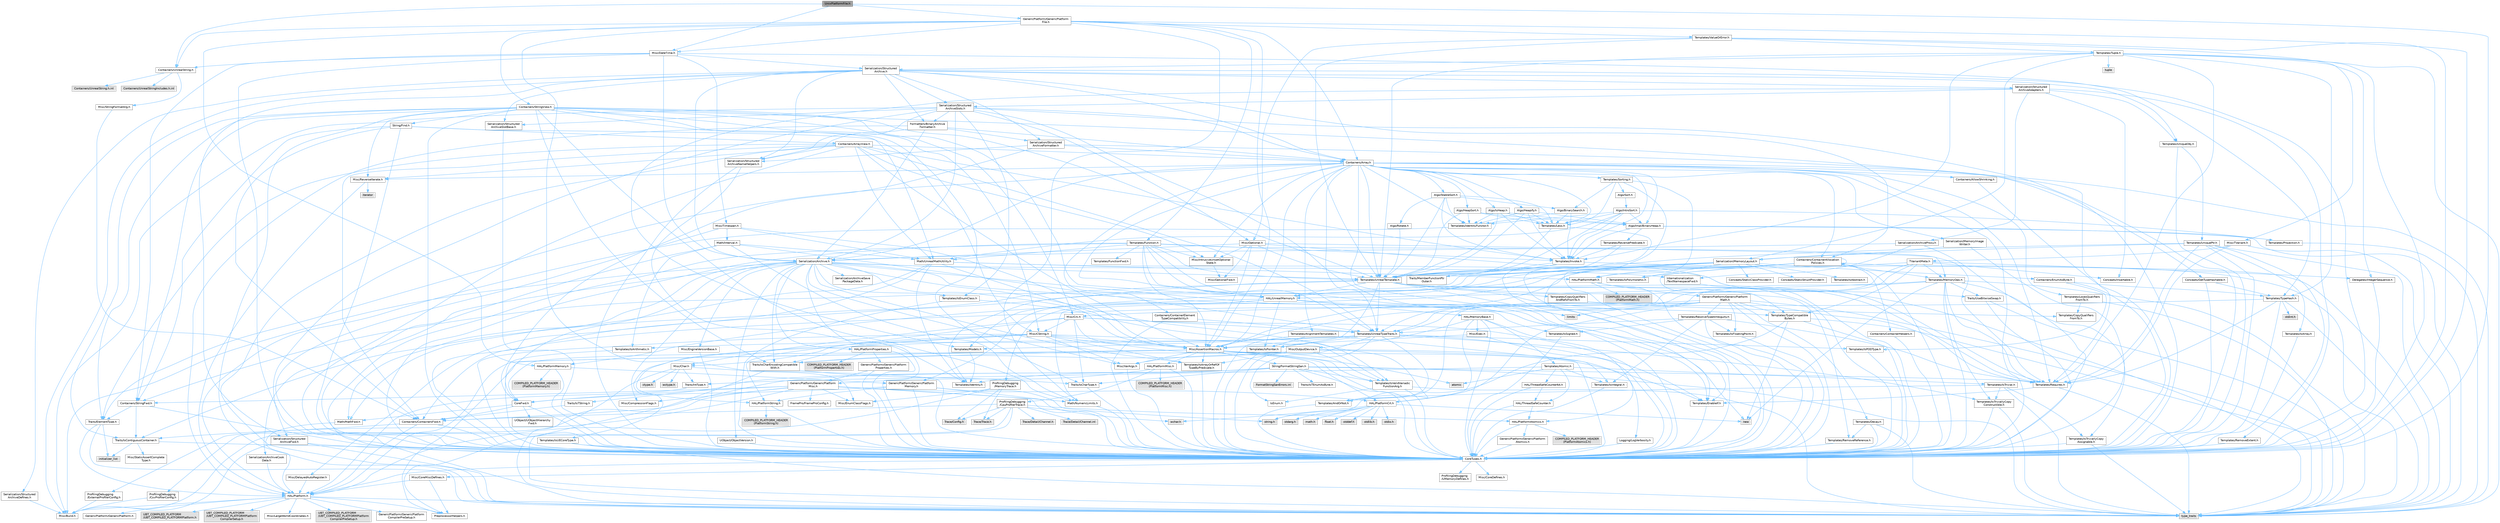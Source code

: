digraph "UnixPlatformFile.h"
{
 // INTERACTIVE_SVG=YES
 // LATEX_PDF_SIZE
  bgcolor="transparent";
  edge [fontname=Helvetica,fontsize=10,labelfontname=Helvetica,labelfontsize=10];
  node [fontname=Helvetica,fontsize=10,shape=box,height=0.2,width=0.4];
  Node1 [id="Node000001",label="UnixPlatformFile.h",height=0.2,width=0.4,color="gray40", fillcolor="grey60", style="filled", fontcolor="black",tooltip=" "];
  Node1 -> Node2 [id="edge1_Node000001_Node000002",color="steelblue1",style="solid",tooltip=" "];
  Node2 [id="Node000002",label="Containers/UnrealString.h",height=0.2,width=0.4,color="grey40", fillcolor="white", style="filled",URL="$d5/dba/UnrealString_8h.html",tooltip=" "];
  Node2 -> Node3 [id="edge2_Node000002_Node000003",color="steelblue1",style="solid",tooltip=" "];
  Node3 [id="Node000003",label="Containers/UnrealStringIncludes.h.inl",height=0.2,width=0.4,color="grey60", fillcolor="#E0E0E0", style="filled",tooltip=" "];
  Node2 -> Node4 [id="edge3_Node000002_Node000004",color="steelblue1",style="solid",tooltip=" "];
  Node4 [id="Node000004",label="Containers/UnrealString.h.inl",height=0.2,width=0.4,color="grey60", fillcolor="#E0E0E0", style="filled",tooltip=" "];
  Node2 -> Node5 [id="edge4_Node000002_Node000005",color="steelblue1",style="solid",tooltip=" "];
  Node5 [id="Node000005",label="Misc/StringFormatArg.h",height=0.2,width=0.4,color="grey40", fillcolor="white", style="filled",URL="$d2/d16/StringFormatArg_8h.html",tooltip=" "];
  Node5 -> Node6 [id="edge5_Node000005_Node000006",color="steelblue1",style="solid",tooltip=" "];
  Node6 [id="Node000006",label="Containers/ContainersFwd.h",height=0.2,width=0.4,color="grey40", fillcolor="white", style="filled",URL="$d4/d0a/ContainersFwd_8h.html",tooltip=" "];
  Node6 -> Node7 [id="edge6_Node000006_Node000007",color="steelblue1",style="solid",tooltip=" "];
  Node7 [id="Node000007",label="HAL/Platform.h",height=0.2,width=0.4,color="grey40", fillcolor="white", style="filled",URL="$d9/dd0/Platform_8h.html",tooltip=" "];
  Node7 -> Node8 [id="edge7_Node000007_Node000008",color="steelblue1",style="solid",tooltip=" "];
  Node8 [id="Node000008",label="Misc/Build.h",height=0.2,width=0.4,color="grey40", fillcolor="white", style="filled",URL="$d3/dbb/Build_8h.html",tooltip=" "];
  Node7 -> Node9 [id="edge8_Node000007_Node000009",color="steelblue1",style="solid",tooltip=" "];
  Node9 [id="Node000009",label="Misc/LargeWorldCoordinates.h",height=0.2,width=0.4,color="grey40", fillcolor="white", style="filled",URL="$d2/dcb/LargeWorldCoordinates_8h.html",tooltip=" "];
  Node7 -> Node10 [id="edge9_Node000007_Node000010",color="steelblue1",style="solid",tooltip=" "];
  Node10 [id="Node000010",label="type_traits",height=0.2,width=0.4,color="grey60", fillcolor="#E0E0E0", style="filled",tooltip=" "];
  Node7 -> Node11 [id="edge10_Node000007_Node000011",color="steelblue1",style="solid",tooltip=" "];
  Node11 [id="Node000011",label="PreprocessorHelpers.h",height=0.2,width=0.4,color="grey40", fillcolor="white", style="filled",URL="$db/ddb/PreprocessorHelpers_8h.html",tooltip=" "];
  Node7 -> Node12 [id="edge11_Node000007_Node000012",color="steelblue1",style="solid",tooltip=" "];
  Node12 [id="Node000012",label="UBT_COMPILED_PLATFORM\l/UBT_COMPILED_PLATFORMPlatform\lCompilerPreSetup.h",height=0.2,width=0.4,color="grey60", fillcolor="#E0E0E0", style="filled",tooltip=" "];
  Node7 -> Node13 [id="edge12_Node000007_Node000013",color="steelblue1",style="solid",tooltip=" "];
  Node13 [id="Node000013",label="GenericPlatform/GenericPlatform\lCompilerPreSetup.h",height=0.2,width=0.4,color="grey40", fillcolor="white", style="filled",URL="$d9/dc8/GenericPlatformCompilerPreSetup_8h.html",tooltip=" "];
  Node7 -> Node14 [id="edge13_Node000007_Node000014",color="steelblue1",style="solid",tooltip=" "];
  Node14 [id="Node000014",label="GenericPlatform/GenericPlatform.h",height=0.2,width=0.4,color="grey40", fillcolor="white", style="filled",URL="$d6/d84/GenericPlatform_8h.html",tooltip=" "];
  Node7 -> Node15 [id="edge14_Node000007_Node000015",color="steelblue1",style="solid",tooltip=" "];
  Node15 [id="Node000015",label="UBT_COMPILED_PLATFORM\l/UBT_COMPILED_PLATFORMPlatform.h",height=0.2,width=0.4,color="grey60", fillcolor="#E0E0E0", style="filled",tooltip=" "];
  Node7 -> Node16 [id="edge15_Node000007_Node000016",color="steelblue1",style="solid",tooltip=" "];
  Node16 [id="Node000016",label="UBT_COMPILED_PLATFORM\l/UBT_COMPILED_PLATFORMPlatform\lCompilerSetup.h",height=0.2,width=0.4,color="grey60", fillcolor="#E0E0E0", style="filled",tooltip=" "];
  Node6 -> Node17 [id="edge16_Node000006_Node000017",color="steelblue1",style="solid",tooltip=" "];
  Node17 [id="Node000017",label="CoreTypes.h",height=0.2,width=0.4,color="grey40", fillcolor="white", style="filled",URL="$dc/dec/CoreTypes_8h.html",tooltip=" "];
  Node17 -> Node7 [id="edge17_Node000017_Node000007",color="steelblue1",style="solid",tooltip=" "];
  Node17 -> Node18 [id="edge18_Node000017_Node000018",color="steelblue1",style="solid",tooltip=" "];
  Node18 [id="Node000018",label="ProfilingDebugging\l/UMemoryDefines.h",height=0.2,width=0.4,color="grey40", fillcolor="white", style="filled",URL="$d2/da2/UMemoryDefines_8h.html",tooltip=" "];
  Node17 -> Node19 [id="edge19_Node000017_Node000019",color="steelblue1",style="solid",tooltip=" "];
  Node19 [id="Node000019",label="Misc/CoreMiscDefines.h",height=0.2,width=0.4,color="grey40", fillcolor="white", style="filled",URL="$da/d38/CoreMiscDefines_8h.html",tooltip=" "];
  Node19 -> Node7 [id="edge20_Node000019_Node000007",color="steelblue1",style="solid",tooltip=" "];
  Node19 -> Node11 [id="edge21_Node000019_Node000011",color="steelblue1",style="solid",tooltip=" "];
  Node17 -> Node20 [id="edge22_Node000017_Node000020",color="steelblue1",style="solid",tooltip=" "];
  Node20 [id="Node000020",label="Misc/CoreDefines.h",height=0.2,width=0.4,color="grey40", fillcolor="white", style="filled",URL="$d3/dd2/CoreDefines_8h.html",tooltip=" "];
  Node6 -> Node21 [id="edge23_Node000006_Node000021",color="steelblue1",style="solid",tooltip=" "];
  Node21 [id="Node000021",label="Traits/IsContiguousContainer.h",height=0.2,width=0.4,color="grey40", fillcolor="white", style="filled",URL="$d5/d3c/IsContiguousContainer_8h.html",tooltip=" "];
  Node21 -> Node17 [id="edge24_Node000021_Node000017",color="steelblue1",style="solid",tooltip=" "];
  Node21 -> Node22 [id="edge25_Node000021_Node000022",color="steelblue1",style="solid",tooltip=" "];
  Node22 [id="Node000022",label="Misc/StaticAssertComplete\lType.h",height=0.2,width=0.4,color="grey40", fillcolor="white", style="filled",URL="$d5/d4e/StaticAssertCompleteType_8h.html",tooltip=" "];
  Node21 -> Node23 [id="edge26_Node000021_Node000023",color="steelblue1",style="solid",tooltip=" "];
  Node23 [id="Node000023",label="initializer_list",height=0.2,width=0.4,color="grey60", fillcolor="#E0E0E0", style="filled",tooltip=" "];
  Node1 -> Node17 [id="edge27_Node000001_Node000017",color="steelblue1",style="solid",tooltip=" "];
  Node1 -> Node24 [id="edge28_Node000001_Node000024",color="steelblue1",style="solid",tooltip=" "];
  Node24 [id="Node000024",label="GenericPlatform/GenericPlatform\lFile.h",height=0.2,width=0.4,color="grey40", fillcolor="white", style="filled",URL="$d7/d2d/GenericPlatformFile_8h.html",tooltip=" "];
  Node24 -> Node25 [id="edge29_Node000024_Node000025",color="steelblue1",style="solid",tooltip=" "];
  Node25 [id="Node000025",label="Containers/Array.h",height=0.2,width=0.4,color="grey40", fillcolor="white", style="filled",URL="$df/dd0/Array_8h.html",tooltip=" "];
  Node25 -> Node17 [id="edge30_Node000025_Node000017",color="steelblue1",style="solid",tooltip=" "];
  Node25 -> Node26 [id="edge31_Node000025_Node000026",color="steelblue1",style="solid",tooltip=" "];
  Node26 [id="Node000026",label="Misc/AssertionMacros.h",height=0.2,width=0.4,color="grey40", fillcolor="white", style="filled",URL="$d0/dfa/AssertionMacros_8h.html",tooltip=" "];
  Node26 -> Node17 [id="edge32_Node000026_Node000017",color="steelblue1",style="solid",tooltip=" "];
  Node26 -> Node7 [id="edge33_Node000026_Node000007",color="steelblue1",style="solid",tooltip=" "];
  Node26 -> Node27 [id="edge34_Node000026_Node000027",color="steelblue1",style="solid",tooltip=" "];
  Node27 [id="Node000027",label="HAL/PlatformMisc.h",height=0.2,width=0.4,color="grey40", fillcolor="white", style="filled",URL="$d0/df5/PlatformMisc_8h.html",tooltip=" "];
  Node27 -> Node17 [id="edge35_Node000027_Node000017",color="steelblue1",style="solid",tooltip=" "];
  Node27 -> Node28 [id="edge36_Node000027_Node000028",color="steelblue1",style="solid",tooltip=" "];
  Node28 [id="Node000028",label="GenericPlatform/GenericPlatform\lMisc.h",height=0.2,width=0.4,color="grey40", fillcolor="white", style="filled",URL="$db/d9a/GenericPlatformMisc_8h.html",tooltip=" "];
  Node28 -> Node29 [id="edge37_Node000028_Node000029",color="steelblue1",style="solid",tooltip=" "];
  Node29 [id="Node000029",label="Containers/StringFwd.h",height=0.2,width=0.4,color="grey40", fillcolor="white", style="filled",URL="$df/d37/StringFwd_8h.html",tooltip=" "];
  Node29 -> Node17 [id="edge38_Node000029_Node000017",color="steelblue1",style="solid",tooltip=" "];
  Node29 -> Node30 [id="edge39_Node000029_Node000030",color="steelblue1",style="solid",tooltip=" "];
  Node30 [id="Node000030",label="Traits/ElementType.h",height=0.2,width=0.4,color="grey40", fillcolor="white", style="filled",URL="$d5/d4f/ElementType_8h.html",tooltip=" "];
  Node30 -> Node7 [id="edge40_Node000030_Node000007",color="steelblue1",style="solid",tooltip=" "];
  Node30 -> Node23 [id="edge41_Node000030_Node000023",color="steelblue1",style="solid",tooltip=" "];
  Node30 -> Node10 [id="edge42_Node000030_Node000010",color="steelblue1",style="solid",tooltip=" "];
  Node29 -> Node21 [id="edge43_Node000029_Node000021",color="steelblue1",style="solid",tooltip=" "];
  Node28 -> Node31 [id="edge44_Node000028_Node000031",color="steelblue1",style="solid",tooltip=" "];
  Node31 [id="Node000031",label="CoreFwd.h",height=0.2,width=0.4,color="grey40", fillcolor="white", style="filled",URL="$d1/d1e/CoreFwd_8h.html",tooltip=" "];
  Node31 -> Node17 [id="edge45_Node000031_Node000017",color="steelblue1",style="solid",tooltip=" "];
  Node31 -> Node6 [id="edge46_Node000031_Node000006",color="steelblue1",style="solid",tooltip=" "];
  Node31 -> Node32 [id="edge47_Node000031_Node000032",color="steelblue1",style="solid",tooltip=" "];
  Node32 [id="Node000032",label="Math/MathFwd.h",height=0.2,width=0.4,color="grey40", fillcolor="white", style="filled",URL="$d2/d10/MathFwd_8h.html",tooltip=" "];
  Node32 -> Node7 [id="edge48_Node000032_Node000007",color="steelblue1",style="solid",tooltip=" "];
  Node31 -> Node33 [id="edge49_Node000031_Node000033",color="steelblue1",style="solid",tooltip=" "];
  Node33 [id="Node000033",label="UObject/UObjectHierarchy\lFwd.h",height=0.2,width=0.4,color="grey40", fillcolor="white", style="filled",URL="$d3/d13/UObjectHierarchyFwd_8h.html",tooltip=" "];
  Node28 -> Node17 [id="edge50_Node000028_Node000017",color="steelblue1",style="solid",tooltip=" "];
  Node28 -> Node34 [id="edge51_Node000028_Node000034",color="steelblue1",style="solid",tooltip=" "];
  Node34 [id="Node000034",label="FramePro/FrameProConfig.h",height=0.2,width=0.4,color="grey40", fillcolor="white", style="filled",URL="$d7/d90/FrameProConfig_8h.html",tooltip=" "];
  Node28 -> Node35 [id="edge52_Node000028_Node000035",color="steelblue1",style="solid",tooltip=" "];
  Node35 [id="Node000035",label="HAL/PlatformCrt.h",height=0.2,width=0.4,color="grey40", fillcolor="white", style="filled",URL="$d8/d75/PlatformCrt_8h.html",tooltip=" "];
  Node35 -> Node36 [id="edge53_Node000035_Node000036",color="steelblue1",style="solid",tooltip=" "];
  Node36 [id="Node000036",label="new",height=0.2,width=0.4,color="grey60", fillcolor="#E0E0E0", style="filled",tooltip=" "];
  Node35 -> Node37 [id="edge54_Node000035_Node000037",color="steelblue1",style="solid",tooltip=" "];
  Node37 [id="Node000037",label="wchar.h",height=0.2,width=0.4,color="grey60", fillcolor="#E0E0E0", style="filled",tooltip=" "];
  Node35 -> Node38 [id="edge55_Node000035_Node000038",color="steelblue1",style="solid",tooltip=" "];
  Node38 [id="Node000038",label="stddef.h",height=0.2,width=0.4,color="grey60", fillcolor="#E0E0E0", style="filled",tooltip=" "];
  Node35 -> Node39 [id="edge56_Node000035_Node000039",color="steelblue1",style="solid",tooltip=" "];
  Node39 [id="Node000039",label="stdlib.h",height=0.2,width=0.4,color="grey60", fillcolor="#E0E0E0", style="filled",tooltip=" "];
  Node35 -> Node40 [id="edge57_Node000035_Node000040",color="steelblue1",style="solid",tooltip=" "];
  Node40 [id="Node000040",label="stdio.h",height=0.2,width=0.4,color="grey60", fillcolor="#E0E0E0", style="filled",tooltip=" "];
  Node35 -> Node41 [id="edge58_Node000035_Node000041",color="steelblue1",style="solid",tooltip=" "];
  Node41 [id="Node000041",label="stdarg.h",height=0.2,width=0.4,color="grey60", fillcolor="#E0E0E0", style="filled",tooltip=" "];
  Node35 -> Node42 [id="edge59_Node000035_Node000042",color="steelblue1",style="solid",tooltip=" "];
  Node42 [id="Node000042",label="math.h",height=0.2,width=0.4,color="grey60", fillcolor="#E0E0E0", style="filled",tooltip=" "];
  Node35 -> Node43 [id="edge60_Node000035_Node000043",color="steelblue1",style="solid",tooltip=" "];
  Node43 [id="Node000043",label="float.h",height=0.2,width=0.4,color="grey60", fillcolor="#E0E0E0", style="filled",tooltip=" "];
  Node35 -> Node44 [id="edge61_Node000035_Node000044",color="steelblue1",style="solid",tooltip=" "];
  Node44 [id="Node000044",label="string.h",height=0.2,width=0.4,color="grey60", fillcolor="#E0E0E0", style="filled",tooltip=" "];
  Node28 -> Node45 [id="edge62_Node000028_Node000045",color="steelblue1",style="solid",tooltip=" "];
  Node45 [id="Node000045",label="Math/NumericLimits.h",height=0.2,width=0.4,color="grey40", fillcolor="white", style="filled",URL="$df/d1b/NumericLimits_8h.html",tooltip=" "];
  Node45 -> Node17 [id="edge63_Node000045_Node000017",color="steelblue1",style="solid",tooltip=" "];
  Node28 -> Node46 [id="edge64_Node000028_Node000046",color="steelblue1",style="solid",tooltip=" "];
  Node46 [id="Node000046",label="Misc/CompressionFlags.h",height=0.2,width=0.4,color="grey40", fillcolor="white", style="filled",URL="$d9/d76/CompressionFlags_8h.html",tooltip=" "];
  Node28 -> Node47 [id="edge65_Node000028_Node000047",color="steelblue1",style="solid",tooltip=" "];
  Node47 [id="Node000047",label="Misc/EnumClassFlags.h",height=0.2,width=0.4,color="grey40", fillcolor="white", style="filled",URL="$d8/de7/EnumClassFlags_8h.html",tooltip=" "];
  Node28 -> Node48 [id="edge66_Node000028_Node000048",color="steelblue1",style="solid",tooltip=" "];
  Node48 [id="Node000048",label="ProfilingDebugging\l/CsvProfilerConfig.h",height=0.2,width=0.4,color="grey40", fillcolor="white", style="filled",URL="$d3/d88/CsvProfilerConfig_8h.html",tooltip=" "];
  Node48 -> Node8 [id="edge67_Node000048_Node000008",color="steelblue1",style="solid",tooltip=" "];
  Node28 -> Node49 [id="edge68_Node000028_Node000049",color="steelblue1",style="solid",tooltip=" "];
  Node49 [id="Node000049",label="ProfilingDebugging\l/ExternalProfilerConfig.h",height=0.2,width=0.4,color="grey40", fillcolor="white", style="filled",URL="$d3/dbb/ExternalProfilerConfig_8h.html",tooltip=" "];
  Node49 -> Node8 [id="edge69_Node000049_Node000008",color="steelblue1",style="solid",tooltip=" "];
  Node27 -> Node50 [id="edge70_Node000027_Node000050",color="steelblue1",style="solid",tooltip=" "];
  Node50 [id="Node000050",label="COMPILED_PLATFORM_HEADER\l(PlatformMisc.h)",height=0.2,width=0.4,color="grey60", fillcolor="#E0E0E0", style="filled",tooltip=" "];
  Node27 -> Node51 [id="edge71_Node000027_Node000051",color="steelblue1",style="solid",tooltip=" "];
  Node51 [id="Node000051",label="ProfilingDebugging\l/CpuProfilerTrace.h",height=0.2,width=0.4,color="grey40", fillcolor="white", style="filled",URL="$da/dcb/CpuProfilerTrace_8h.html",tooltip=" "];
  Node51 -> Node17 [id="edge72_Node000051_Node000017",color="steelblue1",style="solid",tooltip=" "];
  Node51 -> Node6 [id="edge73_Node000051_Node000006",color="steelblue1",style="solid",tooltip=" "];
  Node51 -> Node52 [id="edge74_Node000051_Node000052",color="steelblue1",style="solid",tooltip=" "];
  Node52 [id="Node000052",label="HAL/PlatformAtomics.h",height=0.2,width=0.4,color="grey40", fillcolor="white", style="filled",URL="$d3/d36/PlatformAtomics_8h.html",tooltip=" "];
  Node52 -> Node17 [id="edge75_Node000052_Node000017",color="steelblue1",style="solid",tooltip=" "];
  Node52 -> Node53 [id="edge76_Node000052_Node000053",color="steelblue1",style="solid",tooltip=" "];
  Node53 [id="Node000053",label="GenericPlatform/GenericPlatform\lAtomics.h",height=0.2,width=0.4,color="grey40", fillcolor="white", style="filled",URL="$da/d72/GenericPlatformAtomics_8h.html",tooltip=" "];
  Node53 -> Node17 [id="edge77_Node000053_Node000017",color="steelblue1",style="solid",tooltip=" "];
  Node52 -> Node54 [id="edge78_Node000052_Node000054",color="steelblue1",style="solid",tooltip=" "];
  Node54 [id="Node000054",label="COMPILED_PLATFORM_HEADER\l(PlatformAtomics.h)",height=0.2,width=0.4,color="grey60", fillcolor="#E0E0E0", style="filled",tooltip=" "];
  Node51 -> Node11 [id="edge79_Node000051_Node000011",color="steelblue1",style="solid",tooltip=" "];
  Node51 -> Node8 [id="edge80_Node000051_Node000008",color="steelblue1",style="solid",tooltip=" "];
  Node51 -> Node55 [id="edge81_Node000051_Node000055",color="steelblue1",style="solid",tooltip=" "];
  Node55 [id="Node000055",label="Trace/Config.h",height=0.2,width=0.4,color="grey60", fillcolor="#E0E0E0", style="filled",tooltip=" "];
  Node51 -> Node56 [id="edge82_Node000051_Node000056",color="steelblue1",style="solid",tooltip=" "];
  Node56 [id="Node000056",label="Trace/Detail/Channel.h",height=0.2,width=0.4,color="grey60", fillcolor="#E0E0E0", style="filled",tooltip=" "];
  Node51 -> Node57 [id="edge83_Node000051_Node000057",color="steelblue1",style="solid",tooltip=" "];
  Node57 [id="Node000057",label="Trace/Detail/Channel.inl",height=0.2,width=0.4,color="grey60", fillcolor="#E0E0E0", style="filled",tooltip=" "];
  Node51 -> Node58 [id="edge84_Node000051_Node000058",color="steelblue1",style="solid",tooltip=" "];
  Node58 [id="Node000058",label="Trace/Trace.h",height=0.2,width=0.4,color="grey60", fillcolor="#E0E0E0", style="filled",tooltip=" "];
  Node26 -> Node11 [id="edge85_Node000026_Node000011",color="steelblue1",style="solid",tooltip=" "];
  Node26 -> Node59 [id="edge86_Node000026_Node000059",color="steelblue1",style="solid",tooltip=" "];
  Node59 [id="Node000059",label="Templates/EnableIf.h",height=0.2,width=0.4,color="grey40", fillcolor="white", style="filled",URL="$d7/d60/EnableIf_8h.html",tooltip=" "];
  Node59 -> Node17 [id="edge87_Node000059_Node000017",color="steelblue1",style="solid",tooltip=" "];
  Node26 -> Node60 [id="edge88_Node000026_Node000060",color="steelblue1",style="solid",tooltip=" "];
  Node60 [id="Node000060",label="Templates/IsArrayOrRefOf\lTypeByPredicate.h",height=0.2,width=0.4,color="grey40", fillcolor="white", style="filled",URL="$d6/da1/IsArrayOrRefOfTypeByPredicate_8h.html",tooltip=" "];
  Node60 -> Node17 [id="edge89_Node000060_Node000017",color="steelblue1",style="solid",tooltip=" "];
  Node26 -> Node61 [id="edge90_Node000026_Node000061",color="steelblue1",style="solid",tooltip=" "];
  Node61 [id="Node000061",label="Templates/IsValidVariadic\lFunctionArg.h",height=0.2,width=0.4,color="grey40", fillcolor="white", style="filled",URL="$d0/dc8/IsValidVariadicFunctionArg_8h.html",tooltip=" "];
  Node61 -> Node17 [id="edge91_Node000061_Node000017",color="steelblue1",style="solid",tooltip=" "];
  Node61 -> Node62 [id="edge92_Node000061_Node000062",color="steelblue1",style="solid",tooltip=" "];
  Node62 [id="Node000062",label="IsEnum.h",height=0.2,width=0.4,color="grey40", fillcolor="white", style="filled",URL="$d4/de5/IsEnum_8h.html",tooltip=" "];
  Node61 -> Node10 [id="edge93_Node000061_Node000010",color="steelblue1",style="solid",tooltip=" "];
  Node26 -> Node63 [id="edge94_Node000026_Node000063",color="steelblue1",style="solid",tooltip=" "];
  Node63 [id="Node000063",label="Traits/IsCharEncodingCompatible\lWith.h",height=0.2,width=0.4,color="grey40", fillcolor="white", style="filled",URL="$df/dd1/IsCharEncodingCompatibleWith_8h.html",tooltip=" "];
  Node63 -> Node10 [id="edge95_Node000063_Node000010",color="steelblue1",style="solid",tooltip=" "];
  Node63 -> Node64 [id="edge96_Node000063_Node000064",color="steelblue1",style="solid",tooltip=" "];
  Node64 [id="Node000064",label="Traits/IsCharType.h",height=0.2,width=0.4,color="grey40", fillcolor="white", style="filled",URL="$db/d51/IsCharType_8h.html",tooltip=" "];
  Node64 -> Node17 [id="edge97_Node000064_Node000017",color="steelblue1",style="solid",tooltip=" "];
  Node26 -> Node65 [id="edge98_Node000026_Node000065",color="steelblue1",style="solid",tooltip=" "];
  Node65 [id="Node000065",label="Misc/VarArgs.h",height=0.2,width=0.4,color="grey40", fillcolor="white", style="filled",URL="$d5/d6f/VarArgs_8h.html",tooltip=" "];
  Node65 -> Node17 [id="edge99_Node000065_Node000017",color="steelblue1",style="solid",tooltip=" "];
  Node26 -> Node66 [id="edge100_Node000026_Node000066",color="steelblue1",style="solid",tooltip=" "];
  Node66 [id="Node000066",label="String/FormatStringSan.h",height=0.2,width=0.4,color="grey40", fillcolor="white", style="filled",URL="$d3/d8b/FormatStringSan_8h.html",tooltip=" "];
  Node66 -> Node10 [id="edge101_Node000066_Node000010",color="steelblue1",style="solid",tooltip=" "];
  Node66 -> Node17 [id="edge102_Node000066_Node000017",color="steelblue1",style="solid",tooltip=" "];
  Node66 -> Node67 [id="edge103_Node000066_Node000067",color="steelblue1",style="solid",tooltip=" "];
  Node67 [id="Node000067",label="Templates/Requires.h",height=0.2,width=0.4,color="grey40", fillcolor="white", style="filled",URL="$dc/d96/Requires_8h.html",tooltip=" "];
  Node67 -> Node59 [id="edge104_Node000067_Node000059",color="steelblue1",style="solid",tooltip=" "];
  Node67 -> Node10 [id="edge105_Node000067_Node000010",color="steelblue1",style="solid",tooltip=" "];
  Node66 -> Node68 [id="edge106_Node000066_Node000068",color="steelblue1",style="solid",tooltip=" "];
  Node68 [id="Node000068",label="Templates/Identity.h",height=0.2,width=0.4,color="grey40", fillcolor="white", style="filled",URL="$d0/dd5/Identity_8h.html",tooltip=" "];
  Node66 -> Node61 [id="edge107_Node000066_Node000061",color="steelblue1",style="solid",tooltip=" "];
  Node66 -> Node64 [id="edge108_Node000066_Node000064",color="steelblue1",style="solid",tooltip=" "];
  Node66 -> Node69 [id="edge109_Node000066_Node000069",color="steelblue1",style="solid",tooltip=" "];
  Node69 [id="Node000069",label="Traits/IsTEnumAsByte.h",height=0.2,width=0.4,color="grey40", fillcolor="white", style="filled",URL="$d1/de6/IsTEnumAsByte_8h.html",tooltip=" "];
  Node66 -> Node70 [id="edge110_Node000066_Node000070",color="steelblue1",style="solid",tooltip=" "];
  Node70 [id="Node000070",label="Traits/IsTString.h",height=0.2,width=0.4,color="grey40", fillcolor="white", style="filled",URL="$d0/df8/IsTString_8h.html",tooltip=" "];
  Node70 -> Node6 [id="edge111_Node000070_Node000006",color="steelblue1",style="solid",tooltip=" "];
  Node66 -> Node6 [id="edge112_Node000066_Node000006",color="steelblue1",style="solid",tooltip=" "];
  Node66 -> Node71 [id="edge113_Node000066_Node000071",color="steelblue1",style="solid",tooltip=" "];
  Node71 [id="Node000071",label="FormatStringSanErrors.inl",height=0.2,width=0.4,color="grey60", fillcolor="#E0E0E0", style="filled",tooltip=" "];
  Node26 -> Node72 [id="edge114_Node000026_Node000072",color="steelblue1",style="solid",tooltip=" "];
  Node72 [id="Node000072",label="atomic",height=0.2,width=0.4,color="grey60", fillcolor="#E0E0E0", style="filled",tooltip=" "];
  Node25 -> Node73 [id="edge115_Node000025_Node000073",color="steelblue1",style="solid",tooltip=" "];
  Node73 [id="Node000073",label="Misc/IntrusiveUnsetOptional\lState.h",height=0.2,width=0.4,color="grey40", fillcolor="white", style="filled",URL="$d2/d0a/IntrusiveUnsetOptionalState_8h.html",tooltip=" "];
  Node73 -> Node74 [id="edge116_Node000073_Node000074",color="steelblue1",style="solid",tooltip=" "];
  Node74 [id="Node000074",label="Misc/OptionalFwd.h",height=0.2,width=0.4,color="grey40", fillcolor="white", style="filled",URL="$dc/d50/OptionalFwd_8h.html",tooltip=" "];
  Node25 -> Node75 [id="edge117_Node000025_Node000075",color="steelblue1",style="solid",tooltip=" "];
  Node75 [id="Node000075",label="Misc/ReverseIterate.h",height=0.2,width=0.4,color="grey40", fillcolor="white", style="filled",URL="$db/de3/ReverseIterate_8h.html",tooltip=" "];
  Node75 -> Node7 [id="edge118_Node000075_Node000007",color="steelblue1",style="solid",tooltip=" "];
  Node75 -> Node76 [id="edge119_Node000075_Node000076",color="steelblue1",style="solid",tooltip=" "];
  Node76 [id="Node000076",label="iterator",height=0.2,width=0.4,color="grey60", fillcolor="#E0E0E0", style="filled",tooltip=" "];
  Node25 -> Node77 [id="edge120_Node000025_Node000077",color="steelblue1",style="solid",tooltip=" "];
  Node77 [id="Node000077",label="HAL/UnrealMemory.h",height=0.2,width=0.4,color="grey40", fillcolor="white", style="filled",URL="$d9/d96/UnrealMemory_8h.html",tooltip=" "];
  Node77 -> Node17 [id="edge121_Node000077_Node000017",color="steelblue1",style="solid",tooltip=" "];
  Node77 -> Node78 [id="edge122_Node000077_Node000078",color="steelblue1",style="solid",tooltip=" "];
  Node78 [id="Node000078",label="GenericPlatform/GenericPlatform\lMemory.h",height=0.2,width=0.4,color="grey40", fillcolor="white", style="filled",URL="$dd/d22/GenericPlatformMemory_8h.html",tooltip=" "];
  Node78 -> Node31 [id="edge123_Node000078_Node000031",color="steelblue1",style="solid",tooltip=" "];
  Node78 -> Node17 [id="edge124_Node000078_Node000017",color="steelblue1",style="solid",tooltip=" "];
  Node78 -> Node79 [id="edge125_Node000078_Node000079",color="steelblue1",style="solid",tooltip=" "];
  Node79 [id="Node000079",label="HAL/PlatformString.h",height=0.2,width=0.4,color="grey40", fillcolor="white", style="filled",URL="$db/db5/PlatformString_8h.html",tooltip=" "];
  Node79 -> Node17 [id="edge126_Node000079_Node000017",color="steelblue1",style="solid",tooltip=" "];
  Node79 -> Node80 [id="edge127_Node000079_Node000080",color="steelblue1",style="solid",tooltip=" "];
  Node80 [id="Node000080",label="COMPILED_PLATFORM_HEADER\l(PlatformString.h)",height=0.2,width=0.4,color="grey60", fillcolor="#E0E0E0", style="filled",tooltip=" "];
  Node78 -> Node44 [id="edge128_Node000078_Node000044",color="steelblue1",style="solid",tooltip=" "];
  Node78 -> Node37 [id="edge129_Node000078_Node000037",color="steelblue1",style="solid",tooltip=" "];
  Node77 -> Node81 [id="edge130_Node000077_Node000081",color="steelblue1",style="solid",tooltip=" "];
  Node81 [id="Node000081",label="HAL/MemoryBase.h",height=0.2,width=0.4,color="grey40", fillcolor="white", style="filled",URL="$d6/d9f/MemoryBase_8h.html",tooltip=" "];
  Node81 -> Node17 [id="edge131_Node000081_Node000017",color="steelblue1",style="solid",tooltip=" "];
  Node81 -> Node52 [id="edge132_Node000081_Node000052",color="steelblue1",style="solid",tooltip=" "];
  Node81 -> Node35 [id="edge133_Node000081_Node000035",color="steelblue1",style="solid",tooltip=" "];
  Node81 -> Node82 [id="edge134_Node000081_Node000082",color="steelblue1",style="solid",tooltip=" "];
  Node82 [id="Node000082",label="Misc/Exec.h",height=0.2,width=0.4,color="grey40", fillcolor="white", style="filled",URL="$de/ddb/Exec_8h.html",tooltip=" "];
  Node82 -> Node17 [id="edge135_Node000082_Node000017",color="steelblue1",style="solid",tooltip=" "];
  Node82 -> Node26 [id="edge136_Node000082_Node000026",color="steelblue1",style="solid",tooltip=" "];
  Node81 -> Node83 [id="edge137_Node000081_Node000083",color="steelblue1",style="solid",tooltip=" "];
  Node83 [id="Node000083",label="Misc/OutputDevice.h",height=0.2,width=0.4,color="grey40", fillcolor="white", style="filled",URL="$d7/d32/OutputDevice_8h.html",tooltip=" "];
  Node83 -> Node31 [id="edge138_Node000083_Node000031",color="steelblue1",style="solid",tooltip=" "];
  Node83 -> Node17 [id="edge139_Node000083_Node000017",color="steelblue1",style="solid",tooltip=" "];
  Node83 -> Node84 [id="edge140_Node000083_Node000084",color="steelblue1",style="solid",tooltip=" "];
  Node84 [id="Node000084",label="Logging/LogVerbosity.h",height=0.2,width=0.4,color="grey40", fillcolor="white", style="filled",URL="$d2/d8f/LogVerbosity_8h.html",tooltip=" "];
  Node84 -> Node17 [id="edge141_Node000084_Node000017",color="steelblue1",style="solid",tooltip=" "];
  Node83 -> Node65 [id="edge142_Node000083_Node000065",color="steelblue1",style="solid",tooltip=" "];
  Node83 -> Node60 [id="edge143_Node000083_Node000060",color="steelblue1",style="solid",tooltip=" "];
  Node83 -> Node61 [id="edge144_Node000083_Node000061",color="steelblue1",style="solid",tooltip=" "];
  Node83 -> Node63 [id="edge145_Node000083_Node000063",color="steelblue1",style="solid",tooltip=" "];
  Node81 -> Node85 [id="edge146_Node000081_Node000085",color="steelblue1",style="solid",tooltip=" "];
  Node85 [id="Node000085",label="Templates/Atomic.h",height=0.2,width=0.4,color="grey40", fillcolor="white", style="filled",URL="$d3/d91/Atomic_8h.html",tooltip=" "];
  Node85 -> Node86 [id="edge147_Node000085_Node000086",color="steelblue1",style="solid",tooltip=" "];
  Node86 [id="Node000086",label="HAL/ThreadSafeCounter.h",height=0.2,width=0.4,color="grey40", fillcolor="white", style="filled",URL="$dc/dc9/ThreadSafeCounter_8h.html",tooltip=" "];
  Node86 -> Node17 [id="edge148_Node000086_Node000017",color="steelblue1",style="solid",tooltip=" "];
  Node86 -> Node52 [id="edge149_Node000086_Node000052",color="steelblue1",style="solid",tooltip=" "];
  Node85 -> Node87 [id="edge150_Node000085_Node000087",color="steelblue1",style="solid",tooltip=" "];
  Node87 [id="Node000087",label="HAL/ThreadSafeCounter64.h",height=0.2,width=0.4,color="grey40", fillcolor="white", style="filled",URL="$d0/d12/ThreadSafeCounter64_8h.html",tooltip=" "];
  Node87 -> Node17 [id="edge151_Node000087_Node000017",color="steelblue1",style="solid",tooltip=" "];
  Node87 -> Node86 [id="edge152_Node000087_Node000086",color="steelblue1",style="solid",tooltip=" "];
  Node85 -> Node88 [id="edge153_Node000085_Node000088",color="steelblue1",style="solid",tooltip=" "];
  Node88 [id="Node000088",label="Templates/IsIntegral.h",height=0.2,width=0.4,color="grey40", fillcolor="white", style="filled",URL="$da/d64/IsIntegral_8h.html",tooltip=" "];
  Node88 -> Node17 [id="edge154_Node000088_Node000017",color="steelblue1",style="solid",tooltip=" "];
  Node85 -> Node89 [id="edge155_Node000085_Node000089",color="steelblue1",style="solid",tooltip=" "];
  Node89 [id="Node000089",label="Templates/IsTrivial.h",height=0.2,width=0.4,color="grey40", fillcolor="white", style="filled",URL="$da/d4c/IsTrivial_8h.html",tooltip=" "];
  Node89 -> Node90 [id="edge156_Node000089_Node000090",color="steelblue1",style="solid",tooltip=" "];
  Node90 [id="Node000090",label="Templates/AndOrNot.h",height=0.2,width=0.4,color="grey40", fillcolor="white", style="filled",URL="$db/d0a/AndOrNot_8h.html",tooltip=" "];
  Node90 -> Node17 [id="edge157_Node000090_Node000017",color="steelblue1",style="solid",tooltip=" "];
  Node89 -> Node91 [id="edge158_Node000089_Node000091",color="steelblue1",style="solid",tooltip=" "];
  Node91 [id="Node000091",label="Templates/IsTriviallyCopy\lConstructible.h",height=0.2,width=0.4,color="grey40", fillcolor="white", style="filled",URL="$d3/d78/IsTriviallyCopyConstructible_8h.html",tooltip=" "];
  Node91 -> Node17 [id="edge159_Node000091_Node000017",color="steelblue1",style="solid",tooltip=" "];
  Node91 -> Node10 [id="edge160_Node000091_Node000010",color="steelblue1",style="solid",tooltip=" "];
  Node89 -> Node92 [id="edge161_Node000089_Node000092",color="steelblue1",style="solid",tooltip=" "];
  Node92 [id="Node000092",label="Templates/IsTriviallyCopy\lAssignable.h",height=0.2,width=0.4,color="grey40", fillcolor="white", style="filled",URL="$d2/df2/IsTriviallyCopyAssignable_8h.html",tooltip=" "];
  Node92 -> Node17 [id="edge162_Node000092_Node000017",color="steelblue1",style="solid",tooltip=" "];
  Node92 -> Node10 [id="edge163_Node000092_Node000010",color="steelblue1",style="solid",tooltip=" "];
  Node89 -> Node10 [id="edge164_Node000089_Node000010",color="steelblue1",style="solid",tooltip=" "];
  Node85 -> Node93 [id="edge165_Node000085_Node000093",color="steelblue1",style="solid",tooltip=" "];
  Node93 [id="Node000093",label="Traits/IntType.h",height=0.2,width=0.4,color="grey40", fillcolor="white", style="filled",URL="$d7/deb/IntType_8h.html",tooltip=" "];
  Node93 -> Node7 [id="edge166_Node000093_Node000007",color="steelblue1",style="solid",tooltip=" "];
  Node85 -> Node72 [id="edge167_Node000085_Node000072",color="steelblue1",style="solid",tooltip=" "];
  Node77 -> Node94 [id="edge168_Node000077_Node000094",color="steelblue1",style="solid",tooltip=" "];
  Node94 [id="Node000094",label="HAL/PlatformMemory.h",height=0.2,width=0.4,color="grey40", fillcolor="white", style="filled",URL="$de/d68/PlatformMemory_8h.html",tooltip=" "];
  Node94 -> Node17 [id="edge169_Node000094_Node000017",color="steelblue1",style="solid",tooltip=" "];
  Node94 -> Node78 [id="edge170_Node000094_Node000078",color="steelblue1",style="solid",tooltip=" "];
  Node94 -> Node95 [id="edge171_Node000094_Node000095",color="steelblue1",style="solid",tooltip=" "];
  Node95 [id="Node000095",label="COMPILED_PLATFORM_HEADER\l(PlatformMemory.h)",height=0.2,width=0.4,color="grey60", fillcolor="#E0E0E0", style="filled",tooltip=" "];
  Node77 -> Node96 [id="edge172_Node000077_Node000096",color="steelblue1",style="solid",tooltip=" "];
  Node96 [id="Node000096",label="ProfilingDebugging\l/MemoryTrace.h",height=0.2,width=0.4,color="grey40", fillcolor="white", style="filled",URL="$da/dd7/MemoryTrace_8h.html",tooltip=" "];
  Node96 -> Node7 [id="edge173_Node000096_Node000007",color="steelblue1",style="solid",tooltip=" "];
  Node96 -> Node47 [id="edge174_Node000096_Node000047",color="steelblue1",style="solid",tooltip=" "];
  Node96 -> Node55 [id="edge175_Node000096_Node000055",color="steelblue1",style="solid",tooltip=" "];
  Node96 -> Node58 [id="edge176_Node000096_Node000058",color="steelblue1",style="solid",tooltip=" "];
  Node77 -> Node97 [id="edge177_Node000077_Node000097",color="steelblue1",style="solid",tooltip=" "];
  Node97 [id="Node000097",label="Templates/IsPointer.h",height=0.2,width=0.4,color="grey40", fillcolor="white", style="filled",URL="$d7/d05/IsPointer_8h.html",tooltip=" "];
  Node97 -> Node17 [id="edge178_Node000097_Node000017",color="steelblue1",style="solid",tooltip=" "];
  Node25 -> Node98 [id="edge179_Node000025_Node000098",color="steelblue1",style="solid",tooltip=" "];
  Node98 [id="Node000098",label="Templates/UnrealTypeTraits.h",height=0.2,width=0.4,color="grey40", fillcolor="white", style="filled",URL="$d2/d2d/UnrealTypeTraits_8h.html",tooltip=" "];
  Node98 -> Node17 [id="edge180_Node000098_Node000017",color="steelblue1",style="solid",tooltip=" "];
  Node98 -> Node97 [id="edge181_Node000098_Node000097",color="steelblue1",style="solid",tooltip=" "];
  Node98 -> Node26 [id="edge182_Node000098_Node000026",color="steelblue1",style="solid",tooltip=" "];
  Node98 -> Node90 [id="edge183_Node000098_Node000090",color="steelblue1",style="solid",tooltip=" "];
  Node98 -> Node59 [id="edge184_Node000098_Node000059",color="steelblue1",style="solid",tooltip=" "];
  Node98 -> Node99 [id="edge185_Node000098_Node000099",color="steelblue1",style="solid",tooltip=" "];
  Node99 [id="Node000099",label="Templates/IsArithmetic.h",height=0.2,width=0.4,color="grey40", fillcolor="white", style="filled",URL="$d2/d5d/IsArithmetic_8h.html",tooltip=" "];
  Node99 -> Node17 [id="edge186_Node000099_Node000017",color="steelblue1",style="solid",tooltip=" "];
  Node98 -> Node62 [id="edge187_Node000098_Node000062",color="steelblue1",style="solid",tooltip=" "];
  Node98 -> Node100 [id="edge188_Node000098_Node000100",color="steelblue1",style="solid",tooltip=" "];
  Node100 [id="Node000100",label="Templates/Models.h",height=0.2,width=0.4,color="grey40", fillcolor="white", style="filled",URL="$d3/d0c/Models_8h.html",tooltip=" "];
  Node100 -> Node68 [id="edge189_Node000100_Node000068",color="steelblue1",style="solid",tooltip=" "];
  Node98 -> Node101 [id="edge190_Node000098_Node000101",color="steelblue1",style="solid",tooltip=" "];
  Node101 [id="Node000101",label="Templates/IsPODType.h",height=0.2,width=0.4,color="grey40", fillcolor="white", style="filled",URL="$d7/db1/IsPODType_8h.html",tooltip=" "];
  Node101 -> Node17 [id="edge191_Node000101_Node000017",color="steelblue1",style="solid",tooltip=" "];
  Node98 -> Node102 [id="edge192_Node000098_Node000102",color="steelblue1",style="solid",tooltip=" "];
  Node102 [id="Node000102",label="Templates/IsUECoreType.h",height=0.2,width=0.4,color="grey40", fillcolor="white", style="filled",URL="$d1/db8/IsUECoreType_8h.html",tooltip=" "];
  Node102 -> Node17 [id="edge193_Node000102_Node000017",color="steelblue1",style="solid",tooltip=" "];
  Node102 -> Node10 [id="edge194_Node000102_Node000010",color="steelblue1",style="solid",tooltip=" "];
  Node98 -> Node91 [id="edge195_Node000098_Node000091",color="steelblue1",style="solid",tooltip=" "];
  Node25 -> Node103 [id="edge196_Node000025_Node000103",color="steelblue1",style="solid",tooltip=" "];
  Node103 [id="Node000103",label="Templates/UnrealTemplate.h",height=0.2,width=0.4,color="grey40", fillcolor="white", style="filled",URL="$d4/d24/UnrealTemplate_8h.html",tooltip=" "];
  Node103 -> Node17 [id="edge197_Node000103_Node000017",color="steelblue1",style="solid",tooltip=" "];
  Node103 -> Node97 [id="edge198_Node000103_Node000097",color="steelblue1",style="solid",tooltip=" "];
  Node103 -> Node77 [id="edge199_Node000103_Node000077",color="steelblue1",style="solid",tooltip=" "];
  Node103 -> Node104 [id="edge200_Node000103_Node000104",color="steelblue1",style="solid",tooltip=" "];
  Node104 [id="Node000104",label="Templates/CopyQualifiers\lAndRefsFromTo.h",height=0.2,width=0.4,color="grey40", fillcolor="white", style="filled",URL="$d3/db3/CopyQualifiersAndRefsFromTo_8h.html",tooltip=" "];
  Node104 -> Node105 [id="edge201_Node000104_Node000105",color="steelblue1",style="solid",tooltip=" "];
  Node105 [id="Node000105",label="Templates/CopyQualifiers\lFromTo.h",height=0.2,width=0.4,color="grey40", fillcolor="white", style="filled",URL="$d5/db4/CopyQualifiersFromTo_8h.html",tooltip=" "];
  Node103 -> Node98 [id="edge202_Node000103_Node000098",color="steelblue1",style="solid",tooltip=" "];
  Node103 -> Node106 [id="edge203_Node000103_Node000106",color="steelblue1",style="solid",tooltip=" "];
  Node106 [id="Node000106",label="Templates/RemoveReference.h",height=0.2,width=0.4,color="grey40", fillcolor="white", style="filled",URL="$da/dbe/RemoveReference_8h.html",tooltip=" "];
  Node106 -> Node17 [id="edge204_Node000106_Node000017",color="steelblue1",style="solid",tooltip=" "];
  Node103 -> Node67 [id="edge205_Node000103_Node000067",color="steelblue1",style="solid",tooltip=" "];
  Node103 -> Node107 [id="edge206_Node000103_Node000107",color="steelblue1",style="solid",tooltip=" "];
  Node107 [id="Node000107",label="Templates/TypeCompatible\lBytes.h",height=0.2,width=0.4,color="grey40", fillcolor="white", style="filled",URL="$df/d0a/TypeCompatibleBytes_8h.html",tooltip=" "];
  Node107 -> Node17 [id="edge207_Node000107_Node000017",color="steelblue1",style="solid",tooltip=" "];
  Node107 -> Node44 [id="edge208_Node000107_Node000044",color="steelblue1",style="solid",tooltip=" "];
  Node107 -> Node36 [id="edge209_Node000107_Node000036",color="steelblue1",style="solid",tooltip=" "];
  Node107 -> Node10 [id="edge210_Node000107_Node000010",color="steelblue1",style="solid",tooltip=" "];
  Node103 -> Node68 [id="edge211_Node000103_Node000068",color="steelblue1",style="solid",tooltip=" "];
  Node103 -> Node21 [id="edge212_Node000103_Node000021",color="steelblue1",style="solid",tooltip=" "];
  Node103 -> Node108 [id="edge213_Node000103_Node000108",color="steelblue1",style="solid",tooltip=" "];
  Node108 [id="Node000108",label="Traits/UseBitwiseSwap.h",height=0.2,width=0.4,color="grey40", fillcolor="white", style="filled",URL="$db/df3/UseBitwiseSwap_8h.html",tooltip=" "];
  Node108 -> Node17 [id="edge214_Node000108_Node000017",color="steelblue1",style="solid",tooltip=" "];
  Node108 -> Node10 [id="edge215_Node000108_Node000010",color="steelblue1",style="solid",tooltip=" "];
  Node103 -> Node10 [id="edge216_Node000103_Node000010",color="steelblue1",style="solid",tooltip=" "];
  Node25 -> Node109 [id="edge217_Node000025_Node000109",color="steelblue1",style="solid",tooltip=" "];
  Node109 [id="Node000109",label="Containers/AllowShrinking.h",height=0.2,width=0.4,color="grey40", fillcolor="white", style="filled",URL="$d7/d1a/AllowShrinking_8h.html",tooltip=" "];
  Node109 -> Node17 [id="edge218_Node000109_Node000017",color="steelblue1",style="solid",tooltip=" "];
  Node25 -> Node110 [id="edge219_Node000025_Node000110",color="steelblue1",style="solid",tooltip=" "];
  Node110 [id="Node000110",label="Containers/ContainerAllocation\lPolicies.h",height=0.2,width=0.4,color="grey40", fillcolor="white", style="filled",URL="$d7/dff/ContainerAllocationPolicies_8h.html",tooltip=" "];
  Node110 -> Node17 [id="edge220_Node000110_Node000017",color="steelblue1",style="solid",tooltip=" "];
  Node110 -> Node111 [id="edge221_Node000110_Node000111",color="steelblue1",style="solid",tooltip=" "];
  Node111 [id="Node000111",label="Containers/ContainerHelpers.h",height=0.2,width=0.4,color="grey40", fillcolor="white", style="filled",URL="$d7/d33/ContainerHelpers_8h.html",tooltip=" "];
  Node111 -> Node17 [id="edge222_Node000111_Node000017",color="steelblue1",style="solid",tooltip=" "];
  Node110 -> Node110 [id="edge223_Node000110_Node000110",color="steelblue1",style="solid",tooltip=" "];
  Node110 -> Node112 [id="edge224_Node000110_Node000112",color="steelblue1",style="solid",tooltip=" "];
  Node112 [id="Node000112",label="HAL/PlatformMath.h",height=0.2,width=0.4,color="grey40", fillcolor="white", style="filled",URL="$dc/d53/PlatformMath_8h.html",tooltip=" "];
  Node112 -> Node17 [id="edge225_Node000112_Node000017",color="steelblue1",style="solid",tooltip=" "];
  Node112 -> Node113 [id="edge226_Node000112_Node000113",color="steelblue1",style="solid",tooltip=" "];
  Node113 [id="Node000113",label="GenericPlatform/GenericPlatform\lMath.h",height=0.2,width=0.4,color="grey40", fillcolor="white", style="filled",URL="$d5/d79/GenericPlatformMath_8h.html",tooltip=" "];
  Node113 -> Node17 [id="edge227_Node000113_Node000017",color="steelblue1",style="solid",tooltip=" "];
  Node113 -> Node6 [id="edge228_Node000113_Node000006",color="steelblue1",style="solid",tooltip=" "];
  Node113 -> Node35 [id="edge229_Node000113_Node000035",color="steelblue1",style="solid",tooltip=" "];
  Node113 -> Node90 [id="edge230_Node000113_Node000090",color="steelblue1",style="solid",tooltip=" "];
  Node113 -> Node114 [id="edge231_Node000113_Node000114",color="steelblue1",style="solid",tooltip=" "];
  Node114 [id="Node000114",label="Templates/Decay.h",height=0.2,width=0.4,color="grey40", fillcolor="white", style="filled",URL="$dd/d0f/Decay_8h.html",tooltip=" "];
  Node114 -> Node17 [id="edge232_Node000114_Node000017",color="steelblue1",style="solid",tooltip=" "];
  Node114 -> Node106 [id="edge233_Node000114_Node000106",color="steelblue1",style="solid",tooltip=" "];
  Node114 -> Node10 [id="edge234_Node000114_Node000010",color="steelblue1",style="solid",tooltip=" "];
  Node113 -> Node115 [id="edge235_Node000113_Node000115",color="steelblue1",style="solid",tooltip=" "];
  Node115 [id="Node000115",label="Templates/IsFloatingPoint.h",height=0.2,width=0.4,color="grey40", fillcolor="white", style="filled",URL="$d3/d11/IsFloatingPoint_8h.html",tooltip=" "];
  Node115 -> Node17 [id="edge236_Node000115_Node000017",color="steelblue1",style="solid",tooltip=" "];
  Node113 -> Node98 [id="edge237_Node000113_Node000098",color="steelblue1",style="solid",tooltip=" "];
  Node113 -> Node67 [id="edge238_Node000113_Node000067",color="steelblue1",style="solid",tooltip=" "];
  Node113 -> Node116 [id="edge239_Node000113_Node000116",color="steelblue1",style="solid",tooltip=" "];
  Node116 [id="Node000116",label="Templates/ResolveTypeAmbiguity.h",height=0.2,width=0.4,color="grey40", fillcolor="white", style="filled",URL="$df/d1f/ResolveTypeAmbiguity_8h.html",tooltip=" "];
  Node116 -> Node17 [id="edge240_Node000116_Node000017",color="steelblue1",style="solid",tooltip=" "];
  Node116 -> Node115 [id="edge241_Node000116_Node000115",color="steelblue1",style="solid",tooltip=" "];
  Node116 -> Node98 [id="edge242_Node000116_Node000098",color="steelblue1",style="solid",tooltip=" "];
  Node116 -> Node117 [id="edge243_Node000116_Node000117",color="steelblue1",style="solid",tooltip=" "];
  Node117 [id="Node000117",label="Templates/IsSigned.h",height=0.2,width=0.4,color="grey40", fillcolor="white", style="filled",URL="$d8/dd8/IsSigned_8h.html",tooltip=" "];
  Node117 -> Node17 [id="edge244_Node000117_Node000017",color="steelblue1",style="solid",tooltip=" "];
  Node116 -> Node88 [id="edge245_Node000116_Node000088",color="steelblue1",style="solid",tooltip=" "];
  Node116 -> Node67 [id="edge246_Node000116_Node000067",color="steelblue1",style="solid",tooltip=" "];
  Node113 -> Node107 [id="edge247_Node000113_Node000107",color="steelblue1",style="solid",tooltip=" "];
  Node113 -> Node118 [id="edge248_Node000113_Node000118",color="steelblue1",style="solid",tooltip=" "];
  Node118 [id="Node000118",label="limits",height=0.2,width=0.4,color="grey60", fillcolor="#E0E0E0", style="filled",tooltip=" "];
  Node113 -> Node10 [id="edge249_Node000113_Node000010",color="steelblue1",style="solid",tooltip=" "];
  Node112 -> Node119 [id="edge250_Node000112_Node000119",color="steelblue1",style="solid",tooltip=" "];
  Node119 [id="Node000119",label="COMPILED_PLATFORM_HEADER\l(PlatformMath.h)",height=0.2,width=0.4,color="grey60", fillcolor="#E0E0E0", style="filled",tooltip=" "];
  Node110 -> Node77 [id="edge251_Node000110_Node000077",color="steelblue1",style="solid",tooltip=" "];
  Node110 -> Node45 [id="edge252_Node000110_Node000045",color="steelblue1",style="solid",tooltip=" "];
  Node110 -> Node26 [id="edge253_Node000110_Node000026",color="steelblue1",style="solid",tooltip=" "];
  Node110 -> Node120 [id="edge254_Node000110_Node000120",color="steelblue1",style="solid",tooltip=" "];
  Node120 [id="Node000120",label="Templates/IsPolymorphic.h",height=0.2,width=0.4,color="grey40", fillcolor="white", style="filled",URL="$dc/d20/IsPolymorphic_8h.html",tooltip=" "];
  Node110 -> Node121 [id="edge255_Node000110_Node000121",color="steelblue1",style="solid",tooltip=" "];
  Node121 [id="Node000121",label="Templates/MemoryOps.h",height=0.2,width=0.4,color="grey40", fillcolor="white", style="filled",URL="$db/dea/MemoryOps_8h.html",tooltip=" "];
  Node121 -> Node17 [id="edge256_Node000121_Node000017",color="steelblue1",style="solid",tooltip=" "];
  Node121 -> Node77 [id="edge257_Node000121_Node000077",color="steelblue1",style="solid",tooltip=" "];
  Node121 -> Node92 [id="edge258_Node000121_Node000092",color="steelblue1",style="solid",tooltip=" "];
  Node121 -> Node91 [id="edge259_Node000121_Node000091",color="steelblue1",style="solid",tooltip=" "];
  Node121 -> Node67 [id="edge260_Node000121_Node000067",color="steelblue1",style="solid",tooltip=" "];
  Node121 -> Node98 [id="edge261_Node000121_Node000098",color="steelblue1",style="solid",tooltip=" "];
  Node121 -> Node108 [id="edge262_Node000121_Node000108",color="steelblue1",style="solid",tooltip=" "];
  Node121 -> Node36 [id="edge263_Node000121_Node000036",color="steelblue1",style="solid",tooltip=" "];
  Node121 -> Node10 [id="edge264_Node000121_Node000010",color="steelblue1",style="solid",tooltip=" "];
  Node110 -> Node107 [id="edge265_Node000110_Node000107",color="steelblue1",style="solid",tooltip=" "];
  Node110 -> Node10 [id="edge266_Node000110_Node000010",color="steelblue1",style="solid",tooltip=" "];
  Node25 -> Node122 [id="edge267_Node000025_Node000122",color="steelblue1",style="solid",tooltip=" "];
  Node122 [id="Node000122",label="Containers/ContainerElement\lTypeCompatibility.h",height=0.2,width=0.4,color="grey40", fillcolor="white", style="filled",URL="$df/ddf/ContainerElementTypeCompatibility_8h.html",tooltip=" "];
  Node122 -> Node17 [id="edge268_Node000122_Node000017",color="steelblue1",style="solid",tooltip=" "];
  Node122 -> Node98 [id="edge269_Node000122_Node000098",color="steelblue1",style="solid",tooltip=" "];
  Node25 -> Node123 [id="edge270_Node000025_Node000123",color="steelblue1",style="solid",tooltip=" "];
  Node123 [id="Node000123",label="Serialization/Archive.h",height=0.2,width=0.4,color="grey40", fillcolor="white", style="filled",URL="$d7/d3b/Archive_8h.html",tooltip=" "];
  Node123 -> Node31 [id="edge271_Node000123_Node000031",color="steelblue1",style="solid",tooltip=" "];
  Node123 -> Node17 [id="edge272_Node000123_Node000017",color="steelblue1",style="solid",tooltip=" "];
  Node123 -> Node124 [id="edge273_Node000123_Node000124",color="steelblue1",style="solid",tooltip=" "];
  Node124 [id="Node000124",label="HAL/PlatformProperties.h",height=0.2,width=0.4,color="grey40", fillcolor="white", style="filled",URL="$d9/db0/PlatformProperties_8h.html",tooltip=" "];
  Node124 -> Node17 [id="edge274_Node000124_Node000017",color="steelblue1",style="solid",tooltip=" "];
  Node124 -> Node125 [id="edge275_Node000124_Node000125",color="steelblue1",style="solid",tooltip=" "];
  Node125 [id="Node000125",label="GenericPlatform/GenericPlatform\lProperties.h",height=0.2,width=0.4,color="grey40", fillcolor="white", style="filled",URL="$d2/dcd/GenericPlatformProperties_8h.html",tooltip=" "];
  Node125 -> Node17 [id="edge276_Node000125_Node000017",color="steelblue1",style="solid",tooltip=" "];
  Node125 -> Node28 [id="edge277_Node000125_Node000028",color="steelblue1",style="solid",tooltip=" "];
  Node124 -> Node126 [id="edge278_Node000124_Node000126",color="steelblue1",style="solid",tooltip=" "];
  Node126 [id="Node000126",label="COMPILED_PLATFORM_HEADER\l(PlatformProperties.h)",height=0.2,width=0.4,color="grey60", fillcolor="#E0E0E0", style="filled",tooltip=" "];
  Node123 -> Node127 [id="edge279_Node000123_Node000127",color="steelblue1",style="solid",tooltip=" "];
  Node127 [id="Node000127",label="Internationalization\l/TextNamespaceFwd.h",height=0.2,width=0.4,color="grey40", fillcolor="white", style="filled",URL="$d8/d97/TextNamespaceFwd_8h.html",tooltip=" "];
  Node127 -> Node17 [id="edge280_Node000127_Node000017",color="steelblue1",style="solid",tooltip=" "];
  Node123 -> Node32 [id="edge281_Node000123_Node000032",color="steelblue1",style="solid",tooltip=" "];
  Node123 -> Node26 [id="edge282_Node000123_Node000026",color="steelblue1",style="solid",tooltip=" "];
  Node123 -> Node8 [id="edge283_Node000123_Node000008",color="steelblue1",style="solid",tooltip=" "];
  Node123 -> Node46 [id="edge284_Node000123_Node000046",color="steelblue1",style="solid",tooltip=" "];
  Node123 -> Node128 [id="edge285_Node000123_Node000128",color="steelblue1",style="solid",tooltip=" "];
  Node128 [id="Node000128",label="Misc/EngineVersionBase.h",height=0.2,width=0.4,color="grey40", fillcolor="white", style="filled",URL="$d5/d2b/EngineVersionBase_8h.html",tooltip=" "];
  Node128 -> Node17 [id="edge286_Node000128_Node000017",color="steelblue1",style="solid",tooltip=" "];
  Node123 -> Node65 [id="edge287_Node000123_Node000065",color="steelblue1",style="solid",tooltip=" "];
  Node123 -> Node129 [id="edge288_Node000123_Node000129",color="steelblue1",style="solid",tooltip=" "];
  Node129 [id="Node000129",label="Serialization/ArchiveCook\lData.h",height=0.2,width=0.4,color="grey40", fillcolor="white", style="filled",URL="$dc/db6/ArchiveCookData_8h.html",tooltip=" "];
  Node129 -> Node7 [id="edge289_Node000129_Node000007",color="steelblue1",style="solid",tooltip=" "];
  Node123 -> Node130 [id="edge290_Node000123_Node000130",color="steelblue1",style="solid",tooltip=" "];
  Node130 [id="Node000130",label="Serialization/ArchiveSave\lPackageData.h",height=0.2,width=0.4,color="grey40", fillcolor="white", style="filled",URL="$d1/d37/ArchiveSavePackageData_8h.html",tooltip=" "];
  Node123 -> Node59 [id="edge291_Node000123_Node000059",color="steelblue1",style="solid",tooltip=" "];
  Node123 -> Node60 [id="edge292_Node000123_Node000060",color="steelblue1",style="solid",tooltip=" "];
  Node123 -> Node131 [id="edge293_Node000123_Node000131",color="steelblue1",style="solid",tooltip=" "];
  Node131 [id="Node000131",label="Templates/IsEnumClass.h",height=0.2,width=0.4,color="grey40", fillcolor="white", style="filled",URL="$d7/d15/IsEnumClass_8h.html",tooltip=" "];
  Node131 -> Node17 [id="edge294_Node000131_Node000017",color="steelblue1",style="solid",tooltip=" "];
  Node131 -> Node90 [id="edge295_Node000131_Node000090",color="steelblue1",style="solid",tooltip=" "];
  Node123 -> Node117 [id="edge296_Node000123_Node000117",color="steelblue1",style="solid",tooltip=" "];
  Node123 -> Node61 [id="edge297_Node000123_Node000061",color="steelblue1",style="solid",tooltip=" "];
  Node123 -> Node103 [id="edge298_Node000123_Node000103",color="steelblue1",style="solid",tooltip=" "];
  Node123 -> Node63 [id="edge299_Node000123_Node000063",color="steelblue1",style="solid",tooltip=" "];
  Node123 -> Node132 [id="edge300_Node000123_Node000132",color="steelblue1",style="solid",tooltip=" "];
  Node132 [id="Node000132",label="UObject/ObjectVersion.h",height=0.2,width=0.4,color="grey40", fillcolor="white", style="filled",URL="$da/d63/ObjectVersion_8h.html",tooltip=" "];
  Node132 -> Node17 [id="edge301_Node000132_Node000017",color="steelblue1",style="solid",tooltip=" "];
  Node25 -> Node133 [id="edge302_Node000025_Node000133",color="steelblue1",style="solid",tooltip=" "];
  Node133 [id="Node000133",label="Serialization/MemoryImage\lWriter.h",height=0.2,width=0.4,color="grey40", fillcolor="white", style="filled",URL="$d0/d08/MemoryImageWriter_8h.html",tooltip=" "];
  Node133 -> Node17 [id="edge303_Node000133_Node000017",color="steelblue1",style="solid",tooltip=" "];
  Node133 -> Node134 [id="edge304_Node000133_Node000134",color="steelblue1",style="solid",tooltip=" "];
  Node134 [id="Node000134",label="Serialization/MemoryLayout.h",height=0.2,width=0.4,color="grey40", fillcolor="white", style="filled",URL="$d7/d66/MemoryLayout_8h.html",tooltip=" "];
  Node134 -> Node135 [id="edge305_Node000134_Node000135",color="steelblue1",style="solid",tooltip=" "];
  Node135 [id="Node000135",label="Concepts/StaticClassProvider.h",height=0.2,width=0.4,color="grey40", fillcolor="white", style="filled",URL="$dd/d83/StaticClassProvider_8h.html",tooltip=" "];
  Node134 -> Node136 [id="edge306_Node000134_Node000136",color="steelblue1",style="solid",tooltip=" "];
  Node136 [id="Node000136",label="Concepts/StaticStructProvider.h",height=0.2,width=0.4,color="grey40", fillcolor="white", style="filled",URL="$d5/d77/StaticStructProvider_8h.html",tooltip=" "];
  Node134 -> Node137 [id="edge307_Node000134_Node000137",color="steelblue1",style="solid",tooltip=" "];
  Node137 [id="Node000137",label="Containers/EnumAsByte.h",height=0.2,width=0.4,color="grey40", fillcolor="white", style="filled",URL="$d6/d9a/EnumAsByte_8h.html",tooltip=" "];
  Node137 -> Node17 [id="edge308_Node000137_Node000017",color="steelblue1",style="solid",tooltip=" "];
  Node137 -> Node101 [id="edge309_Node000137_Node000101",color="steelblue1",style="solid",tooltip=" "];
  Node137 -> Node138 [id="edge310_Node000137_Node000138",color="steelblue1",style="solid",tooltip=" "];
  Node138 [id="Node000138",label="Templates/TypeHash.h",height=0.2,width=0.4,color="grey40", fillcolor="white", style="filled",URL="$d1/d62/TypeHash_8h.html",tooltip=" "];
  Node138 -> Node17 [id="edge311_Node000138_Node000017",color="steelblue1",style="solid",tooltip=" "];
  Node138 -> Node67 [id="edge312_Node000138_Node000067",color="steelblue1",style="solid",tooltip=" "];
  Node138 -> Node139 [id="edge313_Node000138_Node000139",color="steelblue1",style="solid",tooltip=" "];
  Node139 [id="Node000139",label="Misc/Crc.h",height=0.2,width=0.4,color="grey40", fillcolor="white", style="filled",URL="$d4/dd2/Crc_8h.html",tooltip=" "];
  Node139 -> Node17 [id="edge314_Node000139_Node000017",color="steelblue1",style="solid",tooltip=" "];
  Node139 -> Node79 [id="edge315_Node000139_Node000079",color="steelblue1",style="solid",tooltip=" "];
  Node139 -> Node26 [id="edge316_Node000139_Node000026",color="steelblue1",style="solid",tooltip=" "];
  Node139 -> Node140 [id="edge317_Node000139_Node000140",color="steelblue1",style="solid",tooltip=" "];
  Node140 [id="Node000140",label="Misc/CString.h",height=0.2,width=0.4,color="grey40", fillcolor="white", style="filled",URL="$d2/d49/CString_8h.html",tooltip=" "];
  Node140 -> Node17 [id="edge318_Node000140_Node000017",color="steelblue1",style="solid",tooltip=" "];
  Node140 -> Node35 [id="edge319_Node000140_Node000035",color="steelblue1",style="solid",tooltip=" "];
  Node140 -> Node79 [id="edge320_Node000140_Node000079",color="steelblue1",style="solid",tooltip=" "];
  Node140 -> Node26 [id="edge321_Node000140_Node000026",color="steelblue1",style="solid",tooltip=" "];
  Node140 -> Node141 [id="edge322_Node000140_Node000141",color="steelblue1",style="solid",tooltip=" "];
  Node141 [id="Node000141",label="Misc/Char.h",height=0.2,width=0.4,color="grey40", fillcolor="white", style="filled",URL="$d0/d58/Char_8h.html",tooltip=" "];
  Node141 -> Node17 [id="edge323_Node000141_Node000017",color="steelblue1",style="solid",tooltip=" "];
  Node141 -> Node93 [id="edge324_Node000141_Node000093",color="steelblue1",style="solid",tooltip=" "];
  Node141 -> Node142 [id="edge325_Node000141_Node000142",color="steelblue1",style="solid",tooltip=" "];
  Node142 [id="Node000142",label="ctype.h",height=0.2,width=0.4,color="grey60", fillcolor="#E0E0E0", style="filled",tooltip=" "];
  Node141 -> Node143 [id="edge326_Node000141_Node000143",color="steelblue1",style="solid",tooltip=" "];
  Node143 [id="Node000143",label="wctype.h",height=0.2,width=0.4,color="grey60", fillcolor="#E0E0E0", style="filled",tooltip=" "];
  Node141 -> Node10 [id="edge327_Node000141_Node000010",color="steelblue1",style="solid",tooltip=" "];
  Node140 -> Node65 [id="edge328_Node000140_Node000065",color="steelblue1",style="solid",tooltip=" "];
  Node140 -> Node60 [id="edge329_Node000140_Node000060",color="steelblue1",style="solid",tooltip=" "];
  Node140 -> Node61 [id="edge330_Node000140_Node000061",color="steelblue1",style="solid",tooltip=" "];
  Node140 -> Node63 [id="edge331_Node000140_Node000063",color="steelblue1",style="solid",tooltip=" "];
  Node139 -> Node141 [id="edge332_Node000139_Node000141",color="steelblue1",style="solid",tooltip=" "];
  Node139 -> Node98 [id="edge333_Node000139_Node000098",color="steelblue1",style="solid",tooltip=" "];
  Node139 -> Node64 [id="edge334_Node000139_Node000064",color="steelblue1",style="solid",tooltip=" "];
  Node138 -> Node144 [id="edge335_Node000138_Node000144",color="steelblue1",style="solid",tooltip=" "];
  Node144 [id="Node000144",label="stdint.h",height=0.2,width=0.4,color="grey60", fillcolor="#E0E0E0", style="filled",tooltip=" "];
  Node138 -> Node10 [id="edge336_Node000138_Node000010",color="steelblue1",style="solid",tooltip=" "];
  Node134 -> Node29 [id="edge337_Node000134_Node000029",color="steelblue1",style="solid",tooltip=" "];
  Node134 -> Node77 [id="edge338_Node000134_Node000077",color="steelblue1",style="solid",tooltip=" "];
  Node134 -> Node145 [id="edge339_Node000134_Node000145",color="steelblue1",style="solid",tooltip=" "];
  Node145 [id="Node000145",label="Misc/DelayedAutoRegister.h",height=0.2,width=0.4,color="grey40", fillcolor="white", style="filled",URL="$d1/dda/DelayedAutoRegister_8h.html",tooltip=" "];
  Node145 -> Node7 [id="edge340_Node000145_Node000007",color="steelblue1",style="solid",tooltip=" "];
  Node134 -> Node59 [id="edge341_Node000134_Node000059",color="steelblue1",style="solid",tooltip=" "];
  Node134 -> Node146 [id="edge342_Node000134_Node000146",color="steelblue1",style="solid",tooltip=" "];
  Node146 [id="Node000146",label="Templates/IsAbstract.h",height=0.2,width=0.4,color="grey40", fillcolor="white", style="filled",URL="$d8/db7/IsAbstract_8h.html",tooltip=" "];
  Node134 -> Node120 [id="edge343_Node000134_Node000120",color="steelblue1",style="solid",tooltip=" "];
  Node134 -> Node100 [id="edge344_Node000134_Node000100",color="steelblue1",style="solid",tooltip=" "];
  Node134 -> Node103 [id="edge345_Node000134_Node000103",color="steelblue1",style="solid",tooltip=" "];
  Node25 -> Node147 [id="edge346_Node000025_Node000147",color="steelblue1",style="solid",tooltip=" "];
  Node147 [id="Node000147",label="Algo/Heapify.h",height=0.2,width=0.4,color="grey40", fillcolor="white", style="filled",URL="$d0/d2a/Heapify_8h.html",tooltip=" "];
  Node147 -> Node148 [id="edge347_Node000147_Node000148",color="steelblue1",style="solid",tooltip=" "];
  Node148 [id="Node000148",label="Algo/Impl/BinaryHeap.h",height=0.2,width=0.4,color="grey40", fillcolor="white", style="filled",URL="$d7/da3/Algo_2Impl_2BinaryHeap_8h.html",tooltip=" "];
  Node148 -> Node149 [id="edge348_Node000148_Node000149",color="steelblue1",style="solid",tooltip=" "];
  Node149 [id="Node000149",label="Templates/Invoke.h",height=0.2,width=0.4,color="grey40", fillcolor="white", style="filled",URL="$d7/deb/Invoke_8h.html",tooltip=" "];
  Node149 -> Node17 [id="edge349_Node000149_Node000017",color="steelblue1",style="solid",tooltip=" "];
  Node149 -> Node150 [id="edge350_Node000149_Node000150",color="steelblue1",style="solid",tooltip=" "];
  Node150 [id="Node000150",label="Traits/MemberFunctionPtr\lOuter.h",height=0.2,width=0.4,color="grey40", fillcolor="white", style="filled",URL="$db/da7/MemberFunctionPtrOuter_8h.html",tooltip=" "];
  Node149 -> Node103 [id="edge351_Node000149_Node000103",color="steelblue1",style="solid",tooltip=" "];
  Node149 -> Node10 [id="edge352_Node000149_Node000010",color="steelblue1",style="solid",tooltip=" "];
  Node148 -> Node151 [id="edge353_Node000148_Node000151",color="steelblue1",style="solid",tooltip=" "];
  Node151 [id="Node000151",label="Templates/Projection.h",height=0.2,width=0.4,color="grey40", fillcolor="white", style="filled",URL="$d7/df0/Projection_8h.html",tooltip=" "];
  Node151 -> Node10 [id="edge354_Node000151_Node000010",color="steelblue1",style="solid",tooltip=" "];
  Node148 -> Node152 [id="edge355_Node000148_Node000152",color="steelblue1",style="solid",tooltip=" "];
  Node152 [id="Node000152",label="Templates/ReversePredicate.h",height=0.2,width=0.4,color="grey40", fillcolor="white", style="filled",URL="$d8/d28/ReversePredicate_8h.html",tooltip=" "];
  Node152 -> Node149 [id="edge356_Node000152_Node000149",color="steelblue1",style="solid",tooltip=" "];
  Node152 -> Node103 [id="edge357_Node000152_Node000103",color="steelblue1",style="solid",tooltip=" "];
  Node148 -> Node10 [id="edge358_Node000148_Node000010",color="steelblue1",style="solid",tooltip=" "];
  Node147 -> Node153 [id="edge359_Node000147_Node000153",color="steelblue1",style="solid",tooltip=" "];
  Node153 [id="Node000153",label="Templates/IdentityFunctor.h",height=0.2,width=0.4,color="grey40", fillcolor="white", style="filled",URL="$d7/d2e/IdentityFunctor_8h.html",tooltip=" "];
  Node153 -> Node7 [id="edge360_Node000153_Node000007",color="steelblue1",style="solid",tooltip=" "];
  Node147 -> Node149 [id="edge361_Node000147_Node000149",color="steelblue1",style="solid",tooltip=" "];
  Node147 -> Node154 [id="edge362_Node000147_Node000154",color="steelblue1",style="solid",tooltip=" "];
  Node154 [id="Node000154",label="Templates/Less.h",height=0.2,width=0.4,color="grey40", fillcolor="white", style="filled",URL="$de/dc8/Less_8h.html",tooltip=" "];
  Node154 -> Node17 [id="edge363_Node000154_Node000017",color="steelblue1",style="solid",tooltip=" "];
  Node154 -> Node103 [id="edge364_Node000154_Node000103",color="steelblue1",style="solid",tooltip=" "];
  Node147 -> Node103 [id="edge365_Node000147_Node000103",color="steelblue1",style="solid",tooltip=" "];
  Node25 -> Node155 [id="edge366_Node000025_Node000155",color="steelblue1",style="solid",tooltip=" "];
  Node155 [id="Node000155",label="Algo/HeapSort.h",height=0.2,width=0.4,color="grey40", fillcolor="white", style="filled",URL="$d3/d92/HeapSort_8h.html",tooltip=" "];
  Node155 -> Node148 [id="edge367_Node000155_Node000148",color="steelblue1",style="solid",tooltip=" "];
  Node155 -> Node153 [id="edge368_Node000155_Node000153",color="steelblue1",style="solid",tooltip=" "];
  Node155 -> Node154 [id="edge369_Node000155_Node000154",color="steelblue1",style="solid",tooltip=" "];
  Node155 -> Node103 [id="edge370_Node000155_Node000103",color="steelblue1",style="solid",tooltip=" "];
  Node25 -> Node156 [id="edge371_Node000025_Node000156",color="steelblue1",style="solid",tooltip=" "];
  Node156 [id="Node000156",label="Algo/IsHeap.h",height=0.2,width=0.4,color="grey40", fillcolor="white", style="filled",URL="$de/d32/IsHeap_8h.html",tooltip=" "];
  Node156 -> Node148 [id="edge372_Node000156_Node000148",color="steelblue1",style="solid",tooltip=" "];
  Node156 -> Node153 [id="edge373_Node000156_Node000153",color="steelblue1",style="solid",tooltip=" "];
  Node156 -> Node149 [id="edge374_Node000156_Node000149",color="steelblue1",style="solid",tooltip=" "];
  Node156 -> Node154 [id="edge375_Node000156_Node000154",color="steelblue1",style="solid",tooltip=" "];
  Node156 -> Node103 [id="edge376_Node000156_Node000103",color="steelblue1",style="solid",tooltip=" "];
  Node25 -> Node148 [id="edge377_Node000025_Node000148",color="steelblue1",style="solid",tooltip=" "];
  Node25 -> Node157 [id="edge378_Node000025_Node000157",color="steelblue1",style="solid",tooltip=" "];
  Node157 [id="Node000157",label="Algo/StableSort.h",height=0.2,width=0.4,color="grey40", fillcolor="white", style="filled",URL="$d7/d3c/StableSort_8h.html",tooltip=" "];
  Node157 -> Node158 [id="edge379_Node000157_Node000158",color="steelblue1",style="solid",tooltip=" "];
  Node158 [id="Node000158",label="Algo/BinarySearch.h",height=0.2,width=0.4,color="grey40", fillcolor="white", style="filled",URL="$db/db4/BinarySearch_8h.html",tooltip=" "];
  Node158 -> Node153 [id="edge380_Node000158_Node000153",color="steelblue1",style="solid",tooltip=" "];
  Node158 -> Node149 [id="edge381_Node000158_Node000149",color="steelblue1",style="solid",tooltip=" "];
  Node158 -> Node154 [id="edge382_Node000158_Node000154",color="steelblue1",style="solid",tooltip=" "];
  Node157 -> Node159 [id="edge383_Node000157_Node000159",color="steelblue1",style="solid",tooltip=" "];
  Node159 [id="Node000159",label="Algo/Rotate.h",height=0.2,width=0.4,color="grey40", fillcolor="white", style="filled",URL="$dd/da7/Rotate_8h.html",tooltip=" "];
  Node159 -> Node103 [id="edge384_Node000159_Node000103",color="steelblue1",style="solid",tooltip=" "];
  Node157 -> Node153 [id="edge385_Node000157_Node000153",color="steelblue1",style="solid",tooltip=" "];
  Node157 -> Node149 [id="edge386_Node000157_Node000149",color="steelblue1",style="solid",tooltip=" "];
  Node157 -> Node154 [id="edge387_Node000157_Node000154",color="steelblue1",style="solid",tooltip=" "];
  Node157 -> Node103 [id="edge388_Node000157_Node000103",color="steelblue1",style="solid",tooltip=" "];
  Node25 -> Node160 [id="edge389_Node000025_Node000160",color="steelblue1",style="solid",tooltip=" "];
  Node160 [id="Node000160",label="Concepts/GetTypeHashable.h",height=0.2,width=0.4,color="grey40", fillcolor="white", style="filled",URL="$d3/da2/GetTypeHashable_8h.html",tooltip=" "];
  Node160 -> Node17 [id="edge390_Node000160_Node000017",color="steelblue1",style="solid",tooltip=" "];
  Node160 -> Node138 [id="edge391_Node000160_Node000138",color="steelblue1",style="solid",tooltip=" "];
  Node25 -> Node153 [id="edge392_Node000025_Node000153",color="steelblue1",style="solid",tooltip=" "];
  Node25 -> Node149 [id="edge393_Node000025_Node000149",color="steelblue1",style="solid",tooltip=" "];
  Node25 -> Node154 [id="edge394_Node000025_Node000154",color="steelblue1",style="solid",tooltip=" "];
  Node25 -> Node161 [id="edge395_Node000025_Node000161",color="steelblue1",style="solid",tooltip=" "];
  Node161 [id="Node000161",label="Templates/LosesQualifiers\lFromTo.h",height=0.2,width=0.4,color="grey40", fillcolor="white", style="filled",URL="$d2/db3/LosesQualifiersFromTo_8h.html",tooltip=" "];
  Node161 -> Node105 [id="edge396_Node000161_Node000105",color="steelblue1",style="solid",tooltip=" "];
  Node161 -> Node10 [id="edge397_Node000161_Node000010",color="steelblue1",style="solid",tooltip=" "];
  Node25 -> Node67 [id="edge398_Node000025_Node000067",color="steelblue1",style="solid",tooltip=" "];
  Node25 -> Node162 [id="edge399_Node000025_Node000162",color="steelblue1",style="solid",tooltip=" "];
  Node162 [id="Node000162",label="Templates/Sorting.h",height=0.2,width=0.4,color="grey40", fillcolor="white", style="filled",URL="$d3/d9e/Sorting_8h.html",tooltip=" "];
  Node162 -> Node17 [id="edge400_Node000162_Node000017",color="steelblue1",style="solid",tooltip=" "];
  Node162 -> Node158 [id="edge401_Node000162_Node000158",color="steelblue1",style="solid",tooltip=" "];
  Node162 -> Node163 [id="edge402_Node000162_Node000163",color="steelblue1",style="solid",tooltip=" "];
  Node163 [id="Node000163",label="Algo/Sort.h",height=0.2,width=0.4,color="grey40", fillcolor="white", style="filled",URL="$d1/d87/Sort_8h.html",tooltip=" "];
  Node163 -> Node164 [id="edge403_Node000163_Node000164",color="steelblue1",style="solid",tooltip=" "];
  Node164 [id="Node000164",label="Algo/IntroSort.h",height=0.2,width=0.4,color="grey40", fillcolor="white", style="filled",URL="$d3/db3/IntroSort_8h.html",tooltip=" "];
  Node164 -> Node148 [id="edge404_Node000164_Node000148",color="steelblue1",style="solid",tooltip=" "];
  Node164 -> Node165 [id="edge405_Node000164_Node000165",color="steelblue1",style="solid",tooltip=" "];
  Node165 [id="Node000165",label="Math/UnrealMathUtility.h",height=0.2,width=0.4,color="grey40", fillcolor="white", style="filled",URL="$db/db8/UnrealMathUtility_8h.html",tooltip=" "];
  Node165 -> Node17 [id="edge406_Node000165_Node000017",color="steelblue1",style="solid",tooltip=" "];
  Node165 -> Node26 [id="edge407_Node000165_Node000026",color="steelblue1",style="solid",tooltip=" "];
  Node165 -> Node112 [id="edge408_Node000165_Node000112",color="steelblue1",style="solid",tooltip=" "];
  Node165 -> Node32 [id="edge409_Node000165_Node000032",color="steelblue1",style="solid",tooltip=" "];
  Node165 -> Node68 [id="edge410_Node000165_Node000068",color="steelblue1",style="solid",tooltip=" "];
  Node165 -> Node67 [id="edge411_Node000165_Node000067",color="steelblue1",style="solid",tooltip=" "];
  Node164 -> Node153 [id="edge412_Node000164_Node000153",color="steelblue1",style="solid",tooltip=" "];
  Node164 -> Node149 [id="edge413_Node000164_Node000149",color="steelblue1",style="solid",tooltip=" "];
  Node164 -> Node151 [id="edge414_Node000164_Node000151",color="steelblue1",style="solid",tooltip=" "];
  Node164 -> Node154 [id="edge415_Node000164_Node000154",color="steelblue1",style="solid",tooltip=" "];
  Node164 -> Node103 [id="edge416_Node000164_Node000103",color="steelblue1",style="solid",tooltip=" "];
  Node162 -> Node112 [id="edge417_Node000162_Node000112",color="steelblue1",style="solid",tooltip=" "];
  Node162 -> Node154 [id="edge418_Node000162_Node000154",color="steelblue1",style="solid",tooltip=" "];
  Node25 -> Node166 [id="edge419_Node000025_Node000166",color="steelblue1",style="solid",tooltip=" "];
  Node166 [id="Node000166",label="Templates/AlignmentTemplates.h",height=0.2,width=0.4,color="grey40", fillcolor="white", style="filled",URL="$dd/d32/AlignmentTemplates_8h.html",tooltip=" "];
  Node166 -> Node17 [id="edge420_Node000166_Node000017",color="steelblue1",style="solid",tooltip=" "];
  Node166 -> Node88 [id="edge421_Node000166_Node000088",color="steelblue1",style="solid",tooltip=" "];
  Node166 -> Node97 [id="edge422_Node000166_Node000097",color="steelblue1",style="solid",tooltip=" "];
  Node25 -> Node30 [id="edge423_Node000025_Node000030",color="steelblue1",style="solid",tooltip=" "];
  Node25 -> Node118 [id="edge424_Node000025_Node000118",color="steelblue1",style="solid",tooltip=" "];
  Node25 -> Node10 [id="edge425_Node000025_Node000010",color="steelblue1",style="solid",tooltip=" "];
  Node24 -> Node167 [id="edge426_Node000024_Node000167",color="steelblue1",style="solid",tooltip=" "];
  Node167 [id="Node000167",label="Containers/StringView.h",height=0.2,width=0.4,color="grey40", fillcolor="white", style="filled",URL="$dd/dea/StringView_8h.html",tooltip=" "];
  Node167 -> Node17 [id="edge427_Node000167_Node000017",color="steelblue1",style="solid",tooltip=" "];
  Node167 -> Node29 [id="edge428_Node000167_Node000029",color="steelblue1",style="solid",tooltip=" "];
  Node167 -> Node77 [id="edge429_Node000167_Node000077",color="steelblue1",style="solid",tooltip=" "];
  Node167 -> Node45 [id="edge430_Node000167_Node000045",color="steelblue1",style="solid",tooltip=" "];
  Node167 -> Node165 [id="edge431_Node000167_Node000165",color="steelblue1",style="solid",tooltip=" "];
  Node167 -> Node139 [id="edge432_Node000167_Node000139",color="steelblue1",style="solid",tooltip=" "];
  Node167 -> Node140 [id="edge433_Node000167_Node000140",color="steelblue1",style="solid",tooltip=" "];
  Node167 -> Node75 [id="edge434_Node000167_Node000075",color="steelblue1",style="solid",tooltip=" "];
  Node167 -> Node168 [id="edge435_Node000167_Node000168",color="steelblue1",style="solid",tooltip=" "];
  Node168 [id="Node000168",label="String/Find.h",height=0.2,width=0.4,color="grey40", fillcolor="white", style="filled",URL="$d7/dda/String_2Find_8h.html",tooltip=" "];
  Node168 -> Node169 [id="edge436_Node000168_Node000169",color="steelblue1",style="solid",tooltip=" "];
  Node169 [id="Node000169",label="Containers/ArrayView.h",height=0.2,width=0.4,color="grey40", fillcolor="white", style="filled",URL="$d7/df4/ArrayView_8h.html",tooltip=" "];
  Node169 -> Node17 [id="edge437_Node000169_Node000017",color="steelblue1",style="solid",tooltip=" "];
  Node169 -> Node6 [id="edge438_Node000169_Node000006",color="steelblue1",style="solid",tooltip=" "];
  Node169 -> Node26 [id="edge439_Node000169_Node000026",color="steelblue1",style="solid",tooltip=" "];
  Node169 -> Node75 [id="edge440_Node000169_Node000075",color="steelblue1",style="solid",tooltip=" "];
  Node169 -> Node73 [id="edge441_Node000169_Node000073",color="steelblue1",style="solid",tooltip=" "];
  Node169 -> Node149 [id="edge442_Node000169_Node000149",color="steelblue1",style="solid",tooltip=" "];
  Node169 -> Node98 [id="edge443_Node000169_Node000098",color="steelblue1",style="solid",tooltip=" "];
  Node169 -> Node30 [id="edge444_Node000169_Node000030",color="steelblue1",style="solid",tooltip=" "];
  Node169 -> Node25 [id="edge445_Node000169_Node000025",color="steelblue1",style="solid",tooltip=" "];
  Node169 -> Node165 [id="edge446_Node000169_Node000165",color="steelblue1",style="solid",tooltip=" "];
  Node169 -> Node10 [id="edge447_Node000169_Node000010",color="steelblue1",style="solid",tooltip=" "];
  Node168 -> Node6 [id="edge448_Node000168_Node000006",color="steelblue1",style="solid",tooltip=" "];
  Node168 -> Node29 [id="edge449_Node000168_Node000029",color="steelblue1",style="solid",tooltip=" "];
  Node168 -> Node17 [id="edge450_Node000168_Node000017",color="steelblue1",style="solid",tooltip=" "];
  Node168 -> Node140 [id="edge451_Node000168_Node000140",color="steelblue1",style="solid",tooltip=" "];
  Node167 -> Node67 [id="edge452_Node000167_Node000067",color="steelblue1",style="solid",tooltip=" "];
  Node167 -> Node103 [id="edge453_Node000167_Node000103",color="steelblue1",style="solid",tooltip=" "];
  Node167 -> Node30 [id="edge454_Node000167_Node000030",color="steelblue1",style="solid",tooltip=" "];
  Node167 -> Node63 [id="edge455_Node000167_Node000063",color="steelblue1",style="solid",tooltip=" "];
  Node167 -> Node64 [id="edge456_Node000167_Node000064",color="steelblue1",style="solid",tooltip=" "];
  Node167 -> Node21 [id="edge457_Node000167_Node000021",color="steelblue1",style="solid",tooltip=" "];
  Node167 -> Node10 [id="edge458_Node000167_Node000010",color="steelblue1",style="solid",tooltip=" "];
  Node24 -> Node2 [id="edge459_Node000024_Node000002",color="steelblue1",style="solid",tooltip=" "];
  Node24 -> Node17 [id="edge460_Node000024_Node000017",color="steelblue1",style="solid",tooltip=" "];
  Node24 -> Node94 [id="edge461_Node000024_Node000094",color="steelblue1",style="solid",tooltip=" "];
  Node24 -> Node45 [id="edge462_Node000024_Node000045",color="steelblue1",style="solid",tooltip=" "];
  Node24 -> Node26 [id="edge463_Node000024_Node000026",color="steelblue1",style="solid",tooltip=" "];
  Node24 -> Node170 [id="edge464_Node000024_Node000170",color="steelblue1",style="solid",tooltip=" "];
  Node170 [id="Node000170",label="Misc/DateTime.h",height=0.2,width=0.4,color="grey40", fillcolor="white", style="filled",URL="$d1/de9/DateTime_8h.html",tooltip=" "];
  Node170 -> Node29 [id="edge465_Node000170_Node000029",color="steelblue1",style="solid",tooltip=" "];
  Node170 -> Node2 [id="edge466_Node000170_Node000002",color="steelblue1",style="solid",tooltip=" "];
  Node170 -> Node17 [id="edge467_Node000170_Node000017",color="steelblue1",style="solid",tooltip=" "];
  Node170 -> Node171 [id="edge468_Node000170_Node000171",color="steelblue1",style="solid",tooltip=" "];
  Node171 [id="Node000171",label="Misc/Timespan.h",height=0.2,width=0.4,color="grey40", fillcolor="white", style="filled",URL="$da/dd9/Timespan_8h.html",tooltip=" "];
  Node171 -> Node17 [id="edge469_Node000171_Node000017",color="steelblue1",style="solid",tooltip=" "];
  Node171 -> Node172 [id="edge470_Node000171_Node000172",color="steelblue1",style="solid",tooltip=" "];
  Node172 [id="Node000172",label="Math/Interval.h",height=0.2,width=0.4,color="grey40", fillcolor="white", style="filled",URL="$d1/d55/Interval_8h.html",tooltip=" "];
  Node172 -> Node17 [id="edge471_Node000172_Node000017",color="steelblue1",style="solid",tooltip=" "];
  Node172 -> Node99 [id="edge472_Node000172_Node000099",color="steelblue1",style="solid",tooltip=" "];
  Node172 -> Node98 [id="edge473_Node000172_Node000098",color="steelblue1",style="solid",tooltip=" "];
  Node172 -> Node45 [id="edge474_Node000172_Node000045",color="steelblue1",style="solid",tooltip=" "];
  Node172 -> Node165 [id="edge475_Node000172_Node000165",color="steelblue1",style="solid",tooltip=" "];
  Node171 -> Node165 [id="edge476_Node000171_Node000165",color="steelblue1",style="solid",tooltip=" "];
  Node171 -> Node26 [id="edge477_Node000171_Node000026",color="steelblue1",style="solid",tooltip=" "];
  Node170 -> Node123 [id="edge478_Node000170_Node000123",color="steelblue1",style="solid",tooltip=" "];
  Node170 -> Node173 [id="edge479_Node000170_Node000173",color="steelblue1",style="solid",tooltip=" "];
  Node173 [id="Node000173",label="Serialization/Structured\lArchive.h",height=0.2,width=0.4,color="grey40", fillcolor="white", style="filled",URL="$d9/d1e/StructuredArchive_8h.html",tooltip=" "];
  Node173 -> Node25 [id="edge480_Node000173_Node000025",color="steelblue1",style="solid",tooltip=" "];
  Node173 -> Node110 [id="edge481_Node000173_Node000110",color="steelblue1",style="solid",tooltip=" "];
  Node173 -> Node17 [id="edge482_Node000173_Node000017",color="steelblue1",style="solid",tooltip=" "];
  Node173 -> Node174 [id="edge483_Node000173_Node000174",color="steelblue1",style="solid",tooltip=" "];
  Node174 [id="Node000174",label="Formatters/BinaryArchive\lFormatter.h",height=0.2,width=0.4,color="grey40", fillcolor="white", style="filled",URL="$d2/d01/BinaryArchiveFormatter_8h.html",tooltip=" "];
  Node174 -> Node25 [id="edge484_Node000174_Node000025",color="steelblue1",style="solid",tooltip=" "];
  Node174 -> Node7 [id="edge485_Node000174_Node000007",color="steelblue1",style="solid",tooltip=" "];
  Node174 -> Node123 [id="edge486_Node000174_Node000123",color="steelblue1",style="solid",tooltip=" "];
  Node174 -> Node175 [id="edge487_Node000174_Node000175",color="steelblue1",style="solid",tooltip=" "];
  Node175 [id="Node000175",label="Serialization/Structured\lArchiveFormatter.h",height=0.2,width=0.4,color="grey40", fillcolor="white", style="filled",URL="$db/dfe/StructuredArchiveFormatter_8h.html",tooltip=" "];
  Node175 -> Node25 [id="edge488_Node000175_Node000025",color="steelblue1",style="solid",tooltip=" "];
  Node175 -> Node31 [id="edge489_Node000175_Node000031",color="steelblue1",style="solid",tooltip=" "];
  Node175 -> Node17 [id="edge490_Node000175_Node000017",color="steelblue1",style="solid",tooltip=" "];
  Node175 -> Node176 [id="edge491_Node000175_Node000176",color="steelblue1",style="solid",tooltip=" "];
  Node176 [id="Node000176",label="Serialization/Structured\lArchiveNameHelpers.h",height=0.2,width=0.4,color="grey40", fillcolor="white", style="filled",URL="$d0/d7b/StructuredArchiveNameHelpers_8h.html",tooltip=" "];
  Node176 -> Node17 [id="edge492_Node000176_Node000017",color="steelblue1",style="solid",tooltip=" "];
  Node176 -> Node68 [id="edge493_Node000176_Node000068",color="steelblue1",style="solid",tooltip=" "];
  Node174 -> Node176 [id="edge494_Node000174_Node000176",color="steelblue1",style="solid",tooltip=" "];
  Node173 -> Node8 [id="edge495_Node000173_Node000008",color="steelblue1",style="solid",tooltip=" "];
  Node173 -> Node123 [id="edge496_Node000173_Node000123",color="steelblue1",style="solid",tooltip=" "];
  Node173 -> Node177 [id="edge497_Node000173_Node000177",color="steelblue1",style="solid",tooltip=" "];
  Node177 [id="Node000177",label="Serialization/Structured\lArchiveAdapters.h",height=0.2,width=0.4,color="grey40", fillcolor="white", style="filled",URL="$d3/de1/StructuredArchiveAdapters_8h.html",tooltip=" "];
  Node177 -> Node17 [id="edge498_Node000177_Node000017",color="steelblue1",style="solid",tooltip=" "];
  Node177 -> Node178 [id="edge499_Node000177_Node000178",color="steelblue1",style="solid",tooltip=" "];
  Node178 [id="Node000178",label="Concepts/Insertable.h",height=0.2,width=0.4,color="grey40", fillcolor="white", style="filled",URL="$d8/d3b/Insertable_8h.html",tooltip=" "];
  Node177 -> Node100 [id="edge500_Node000177_Node000100",color="steelblue1",style="solid",tooltip=" "];
  Node177 -> Node179 [id="edge501_Node000177_Node000179",color="steelblue1",style="solid",tooltip=" "];
  Node179 [id="Node000179",label="Serialization/ArchiveProxy.h",height=0.2,width=0.4,color="grey40", fillcolor="white", style="filled",URL="$dc/dda/ArchiveProxy_8h.html",tooltip=" "];
  Node179 -> Node17 [id="edge502_Node000179_Node000017",color="steelblue1",style="solid",tooltip=" "];
  Node179 -> Node127 [id="edge503_Node000179_Node000127",color="steelblue1",style="solid",tooltip=" "];
  Node179 -> Node123 [id="edge504_Node000179_Node000123",color="steelblue1",style="solid",tooltip=" "];
  Node177 -> Node180 [id="edge505_Node000177_Node000180",color="steelblue1",style="solid",tooltip=" "];
  Node180 [id="Node000180",label="Serialization/Structured\lArchiveSlots.h",height=0.2,width=0.4,color="grey40", fillcolor="white", style="filled",URL="$d2/d87/StructuredArchiveSlots_8h.html",tooltip=" "];
  Node180 -> Node25 [id="edge506_Node000180_Node000025",color="steelblue1",style="solid",tooltip=" "];
  Node180 -> Node17 [id="edge507_Node000180_Node000017",color="steelblue1",style="solid",tooltip=" "];
  Node180 -> Node174 [id="edge508_Node000180_Node000174",color="steelblue1",style="solid",tooltip=" "];
  Node180 -> Node8 [id="edge509_Node000180_Node000008",color="steelblue1",style="solid",tooltip=" "];
  Node180 -> Node181 [id="edge510_Node000180_Node000181",color="steelblue1",style="solid",tooltip=" "];
  Node181 [id="Node000181",label="Misc/Optional.h",height=0.2,width=0.4,color="grey40", fillcolor="white", style="filled",URL="$d2/dae/Optional_8h.html",tooltip=" "];
  Node181 -> Node17 [id="edge511_Node000181_Node000017",color="steelblue1",style="solid",tooltip=" "];
  Node181 -> Node26 [id="edge512_Node000181_Node000026",color="steelblue1",style="solid",tooltip=" "];
  Node181 -> Node73 [id="edge513_Node000181_Node000073",color="steelblue1",style="solid",tooltip=" "];
  Node181 -> Node74 [id="edge514_Node000181_Node000074",color="steelblue1",style="solid",tooltip=" "];
  Node181 -> Node121 [id="edge515_Node000181_Node000121",color="steelblue1",style="solid",tooltip=" "];
  Node181 -> Node103 [id="edge516_Node000181_Node000103",color="steelblue1",style="solid",tooltip=" "];
  Node181 -> Node123 [id="edge517_Node000181_Node000123",color="steelblue1",style="solid",tooltip=" "];
  Node180 -> Node123 [id="edge518_Node000180_Node000123",color="steelblue1",style="solid",tooltip=" "];
  Node180 -> Node182 [id="edge519_Node000180_Node000182",color="steelblue1",style="solid",tooltip=" "];
  Node182 [id="Node000182",label="Serialization/Structured\lArchiveFwd.h",height=0.2,width=0.4,color="grey40", fillcolor="white", style="filled",URL="$d2/df9/StructuredArchiveFwd_8h.html",tooltip=" "];
  Node182 -> Node17 [id="edge520_Node000182_Node000017",color="steelblue1",style="solid",tooltip=" "];
  Node182 -> Node8 [id="edge521_Node000182_Node000008",color="steelblue1",style="solid",tooltip=" "];
  Node182 -> Node10 [id="edge522_Node000182_Node000010",color="steelblue1",style="solid",tooltip=" "];
  Node180 -> Node176 [id="edge523_Node000180_Node000176",color="steelblue1",style="solid",tooltip=" "];
  Node180 -> Node183 [id="edge524_Node000180_Node000183",color="steelblue1",style="solid",tooltip=" "];
  Node183 [id="Node000183",label="Serialization/Structured\lArchiveSlotBase.h",height=0.2,width=0.4,color="grey40", fillcolor="white", style="filled",URL="$d9/d9a/StructuredArchiveSlotBase_8h.html",tooltip=" "];
  Node183 -> Node17 [id="edge525_Node000183_Node000017",color="steelblue1",style="solid",tooltip=" "];
  Node180 -> Node59 [id="edge526_Node000180_Node000059",color="steelblue1",style="solid",tooltip=" "];
  Node180 -> Node131 [id="edge527_Node000180_Node000131",color="steelblue1",style="solid",tooltip=" "];
  Node177 -> Node184 [id="edge528_Node000177_Node000184",color="steelblue1",style="solid",tooltip=" "];
  Node184 [id="Node000184",label="Templates/UniqueObj.h",height=0.2,width=0.4,color="grey40", fillcolor="white", style="filled",URL="$da/d95/UniqueObj_8h.html",tooltip=" "];
  Node184 -> Node17 [id="edge529_Node000184_Node000017",color="steelblue1",style="solid",tooltip=" "];
  Node184 -> Node185 [id="edge530_Node000184_Node000185",color="steelblue1",style="solid",tooltip=" "];
  Node185 [id="Node000185",label="Templates/UniquePtr.h",height=0.2,width=0.4,color="grey40", fillcolor="white", style="filled",URL="$de/d1a/UniquePtr_8h.html",tooltip=" "];
  Node185 -> Node17 [id="edge531_Node000185_Node000017",color="steelblue1",style="solid",tooltip=" "];
  Node185 -> Node103 [id="edge532_Node000185_Node000103",color="steelblue1",style="solid",tooltip=" "];
  Node185 -> Node186 [id="edge533_Node000185_Node000186",color="steelblue1",style="solid",tooltip=" "];
  Node186 [id="Node000186",label="Templates/IsArray.h",height=0.2,width=0.4,color="grey40", fillcolor="white", style="filled",URL="$d8/d8d/IsArray_8h.html",tooltip=" "];
  Node186 -> Node17 [id="edge534_Node000186_Node000017",color="steelblue1",style="solid",tooltip=" "];
  Node185 -> Node187 [id="edge535_Node000185_Node000187",color="steelblue1",style="solid",tooltip=" "];
  Node187 [id="Node000187",label="Templates/RemoveExtent.h",height=0.2,width=0.4,color="grey40", fillcolor="white", style="filled",URL="$dc/de9/RemoveExtent_8h.html",tooltip=" "];
  Node187 -> Node17 [id="edge536_Node000187_Node000017",color="steelblue1",style="solid",tooltip=" "];
  Node185 -> Node67 [id="edge537_Node000185_Node000067",color="steelblue1",style="solid",tooltip=" "];
  Node185 -> Node134 [id="edge538_Node000185_Node000134",color="steelblue1",style="solid",tooltip=" "];
  Node185 -> Node10 [id="edge539_Node000185_Node000010",color="steelblue1",style="solid",tooltip=" "];
  Node173 -> Node188 [id="edge540_Node000173_Node000188",color="steelblue1",style="solid",tooltip=" "];
  Node188 [id="Node000188",label="Serialization/Structured\lArchiveDefines.h",height=0.2,width=0.4,color="grey40", fillcolor="white", style="filled",URL="$d3/d61/StructuredArchiveDefines_8h.html",tooltip=" "];
  Node188 -> Node8 [id="edge541_Node000188_Node000008",color="steelblue1",style="solid",tooltip=" "];
  Node173 -> Node175 [id="edge542_Node000173_Node000175",color="steelblue1",style="solid",tooltip=" "];
  Node173 -> Node182 [id="edge543_Node000173_Node000182",color="steelblue1",style="solid",tooltip=" "];
  Node173 -> Node176 [id="edge544_Node000173_Node000176",color="steelblue1",style="solid",tooltip=" "];
  Node173 -> Node183 [id="edge545_Node000173_Node000183",color="steelblue1",style="solid",tooltip=" "];
  Node173 -> Node180 [id="edge546_Node000173_Node000180",color="steelblue1",style="solid",tooltip=" "];
  Node173 -> Node184 [id="edge547_Node000173_Node000184",color="steelblue1",style="solid",tooltip=" "];
  Node170 -> Node138 [id="edge548_Node000170_Node000138",color="steelblue1",style="solid",tooltip=" "];
  Node24 -> Node47 [id="edge549_Node000024_Node000047",color="steelblue1",style="solid",tooltip=" "];
  Node24 -> Node189 [id="edge550_Node000024_Node000189",color="steelblue1",style="solid",tooltip=" "];
  Node189 [id="Node000189",label="Templates/Function.h",height=0.2,width=0.4,color="grey40", fillcolor="white", style="filled",URL="$df/df5/Function_8h.html",tooltip=" "];
  Node189 -> Node17 [id="edge551_Node000189_Node000017",color="steelblue1",style="solid",tooltip=" "];
  Node189 -> Node26 [id="edge552_Node000189_Node000026",color="steelblue1",style="solid",tooltip=" "];
  Node189 -> Node73 [id="edge553_Node000189_Node000073",color="steelblue1",style="solid",tooltip=" "];
  Node189 -> Node77 [id="edge554_Node000189_Node000077",color="steelblue1",style="solid",tooltip=" "];
  Node189 -> Node190 [id="edge555_Node000189_Node000190",color="steelblue1",style="solid",tooltip=" "];
  Node190 [id="Node000190",label="Templates/FunctionFwd.h",height=0.2,width=0.4,color="grey40", fillcolor="white", style="filled",URL="$d6/d54/FunctionFwd_8h.html",tooltip=" "];
  Node189 -> Node98 [id="edge556_Node000189_Node000098",color="steelblue1",style="solid",tooltip=" "];
  Node189 -> Node149 [id="edge557_Node000189_Node000149",color="steelblue1",style="solid",tooltip=" "];
  Node189 -> Node103 [id="edge558_Node000189_Node000103",color="steelblue1",style="solid",tooltip=" "];
  Node189 -> Node67 [id="edge559_Node000189_Node000067",color="steelblue1",style="solid",tooltip=" "];
  Node189 -> Node165 [id="edge560_Node000189_Node000165",color="steelblue1",style="solid",tooltip=" "];
  Node189 -> Node36 [id="edge561_Node000189_Node000036",color="steelblue1",style="solid",tooltip=" "];
  Node189 -> Node10 [id="edge562_Node000189_Node000010",color="steelblue1",style="solid",tooltip=" "];
  Node24 -> Node191 [id="edge563_Node000024_Node000191",color="steelblue1",style="solid",tooltip=" "];
  Node191 [id="Node000191",label="Templates/ValueOrError.h",height=0.2,width=0.4,color="grey40", fillcolor="white", style="filled",URL="$d5/dd1/ValueOrError_8h.html",tooltip=" "];
  Node191 -> Node17 [id="edge564_Node000191_Node000017",color="steelblue1",style="solid",tooltip=" "];
  Node191 -> Node181 [id="edge565_Node000191_Node000181",color="steelblue1",style="solid",tooltip=" "];
  Node191 -> Node192 [id="edge566_Node000191_Node000192",color="steelblue1",style="solid",tooltip=" "];
  Node192 [id="Node000192",label="Misc/TVariant.h",height=0.2,width=0.4,color="grey40", fillcolor="white", style="filled",URL="$d2/d16/TVariant_8h.html",tooltip=" "];
  Node192 -> Node67 [id="edge567_Node000192_Node000067",color="steelblue1",style="solid",tooltip=" "];
  Node192 -> Node193 [id="edge568_Node000192_Node000193",color="steelblue1",style="solid",tooltip=" "];
  Node193 [id="Node000193",label="TVariantMeta.h",height=0.2,width=0.4,color="grey40", fillcolor="white", style="filled",URL="$d0/d34/TVariantMeta_8h.html",tooltip=" "];
  Node193 -> Node121 [id="edge569_Node000193_Node000121",color="steelblue1",style="solid",tooltip=" "];
  Node193 -> Node107 [id="edge570_Node000193_Node000107",color="steelblue1",style="solid",tooltip=" "];
  Node193 -> Node103 [id="edge571_Node000193_Node000103",color="steelblue1",style="solid",tooltip=" "];
  Node193 -> Node98 [id="edge572_Node000193_Node000098",color="steelblue1",style="solid",tooltip=" "];
  Node193 -> Node194 [id="edge573_Node000193_Node000194",color="steelblue1",style="solid",tooltip=" "];
  Node194 [id="Node000194",label="Delegates/IntegerSequence.h",height=0.2,width=0.4,color="grey40", fillcolor="white", style="filled",URL="$d2/dcc/IntegerSequence_8h.html",tooltip=" "];
  Node194 -> Node17 [id="edge574_Node000194_Node000017",color="steelblue1",style="solid",tooltip=" "];
  Node193 -> Node178 [id="edge575_Node000193_Node000178",color="steelblue1",style="solid",tooltip=" "];
  Node193 -> Node26 [id="edge576_Node000193_Node000026",color="steelblue1",style="solid",tooltip=" "];
  Node192 -> Node10 [id="edge577_Node000192_Node000010",color="steelblue1",style="solid",tooltip=" "];
  Node191 -> Node195 [id="edge578_Node000191_Node000195",color="steelblue1",style="solid",tooltip=" "];
  Node195 [id="Node000195",label="Templates/Tuple.h",height=0.2,width=0.4,color="grey40", fillcolor="white", style="filled",URL="$d2/d4f/Tuple_8h.html",tooltip=" "];
  Node195 -> Node17 [id="edge579_Node000195_Node000017",color="steelblue1",style="solid",tooltip=" "];
  Node195 -> Node103 [id="edge580_Node000195_Node000103",color="steelblue1",style="solid",tooltip=" "];
  Node195 -> Node194 [id="edge581_Node000195_Node000194",color="steelblue1",style="solid",tooltip=" "];
  Node195 -> Node149 [id="edge582_Node000195_Node000149",color="steelblue1",style="solid",tooltip=" "];
  Node195 -> Node173 [id="edge583_Node000195_Node000173",color="steelblue1",style="solid",tooltip=" "];
  Node195 -> Node134 [id="edge584_Node000195_Node000134",color="steelblue1",style="solid",tooltip=" "];
  Node195 -> Node67 [id="edge585_Node000195_Node000067",color="steelblue1",style="solid",tooltip=" "];
  Node195 -> Node138 [id="edge586_Node000195_Node000138",color="steelblue1",style="solid",tooltip=" "];
  Node195 -> Node196 [id="edge587_Node000195_Node000196",color="steelblue1",style="solid",tooltip=" "];
  Node196 [id="Node000196",label="tuple",height=0.2,width=0.4,color="grey60", fillcolor="#E0E0E0", style="filled",tooltip=" "];
  Node195 -> Node10 [id="edge588_Node000195_Node000010",color="steelblue1",style="solid",tooltip=" "];
  Node191 -> Node103 [id="edge589_Node000191_Node000103",color="steelblue1",style="solid",tooltip=" "];
  Node1 -> Node170 [id="edge590_Node000001_Node000170",color="steelblue1",style="solid",tooltip=" "];
}
